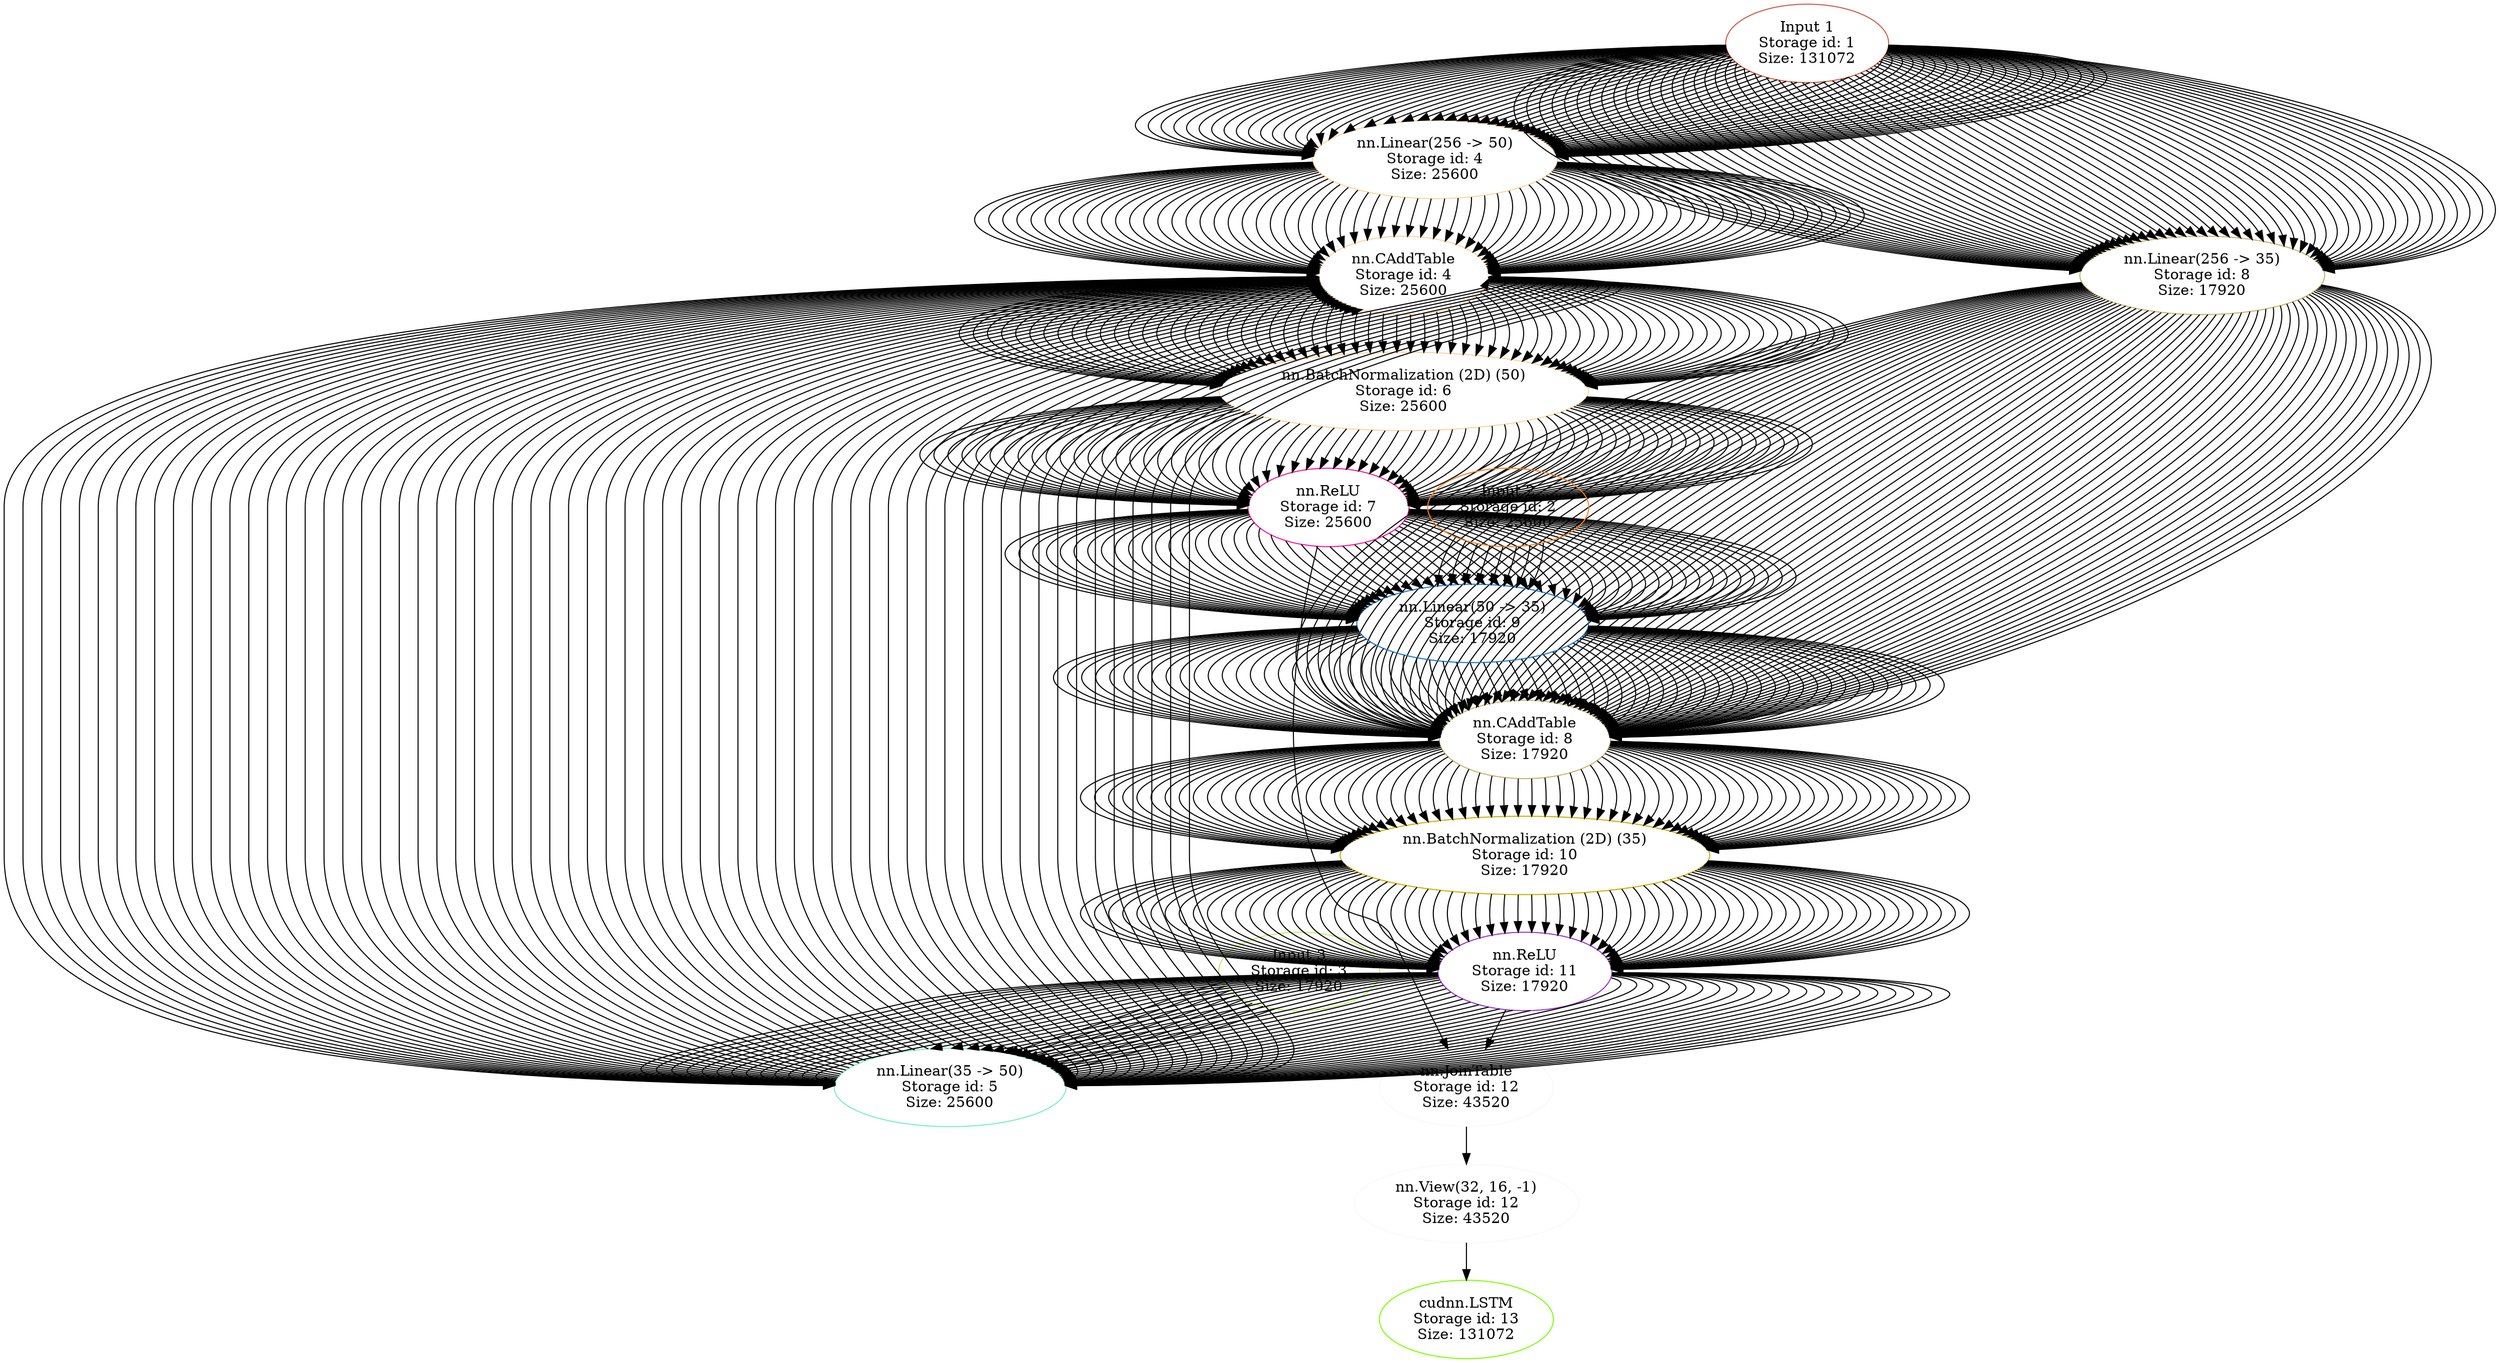 digraph G {
	graph [bb="0,0,2315.7,1295.4"];
	node [label="\N",
		shape=oval
	];
	n1	 [color=coral3,
		fontsize=14,
		height=1.041,
		label="Input 1\nStorage id: 1\nSize: 131072",
		pos="1662,1258",
		shape=ellipse,
		style=solid,
		width=1.7285];
	n2	 [color=burlywood1,
		fontsize=14,
		height=1.041,
		label="nn.Linear(256 -> 50)\nStorage id: 4\nSize: 25600",
		pos="1315,1147",
		shape=ellipse,
		style=solid,
		width=2.5927];
	n1 -> n2	 [pos="e,1221.7,1148.2 1599.5,1256.8 1085.2,1254 960.88,1216.1 861,1184.5 813.98,1169.6 756.16,1150.7 1211.5,1148.3"];
	n1 -> n2	 [pos="e,1221.5,1148.2 1599.6,1256.8 1102.9,1253.9 978.75,1216 879,1184.5 832.1,1169.7 774.46,1150.8 1211.4,1148.3"];
	n1 -> n2	 [pos="e,1221.6,1148.2 1599.8,1256.8 1120.6,1253.8 996.63,1216 897,1184.5 850.23,1169.7 792.78,1150.9 1211.3,1148.3"];
	n1 -> n2	 [pos="e,1221.5,1148.3 1599.7,1256.8 1138.2,1253.7 1014.5,1215.9 915,1184.5 868.36,1169.7 811.11,1151 1211.4,1148.3"];
	n1 -> n2	 [pos="e,1221.4,1148.3 1599.5,1256.7 1155.7,1253.5 1032.3,1215.9 933,1184.5 886.52,1169.8 829.49,1151.1 1211.2,1148.4"];
	n1 -> n2	 [pos="e,1221.6,1148.3 1599.8,1256.7 1173.4,1253.4 1050.1,1215.8 951,1184.5 904.67,1169.8 847.85,1151.2 1211.6,1148.4"];
	n1 -> n2	 [pos="e,1221.5,1148.3 1599.6,1256.7 1190.9,1253.3 1067.9,1215.8 969,1184.5 922.85,1169.9 866.29,1151.4 1211.4,1148.4"];
	n1 -> n2	 [pos="e,1221.7,1148.4 1599.6,1256.7 1208.3,1253.1 1085.7,1215.7 987,1184.5 941.04,1170 884.77,1151.5 1211.4,1148.5"];
	n1 -> n2	 [pos="e,1221.7,1148.4 1599.8,1256.7 1225.8,1253 1103.5,1215.6 1005,1184.5 959.25,1170 903.27,1151.7 1211.5,1148.5"];
	n1 -> n2	 [pos="e,1221.6,1148.4 1599.6,1256.6 1243.2,1252.8 1121.3,1215.6 1023,1184.5 977.47,1170.1 921.83,1151.9 1211.6,1148.5"];
	n1 -> n2	 [pos="e,1221.7,1148.5 1599.7,1256.6 1260.6,1252.6 1139,1215.5 1041,1184.5 995.74,1170.2 940.47,1152.1 1211.5,1148.6"];
	n1 -> n2	 [pos="e,1221.4,1148.5 1599.8,1256.6 1277.9,1252.4 1156.7,1215.4 1059,1184.5 1014,1170.3 959.23,1152.3 1211.1,1148.7"];
	n1 -> n2	 [pos="e,1221.6,1148.6 1599.7,1256.5 1295.1,1252.1 1174.4,1215.3 1077,1184.5 1032.4,1170.4 977.99,1152.6 1211.4,1148.8"];
	n1 -> n2	 [pos="e,1221.6,1148.7 1599.6,1256.5 1312.2,1251.8 1192.1,1215.2 1095,1184.5 1050.7,1170.5 996.86,1152.9 1211.5,1148.9"];
	n1 -> n2	 [pos="e,1221.6,1148.8 1599.5,1256.4 1329.2,1251.5 1209.7,1215.1 1113,1184.5 1069.1,1170.6 1015.9,1153.2 1211.5,1149"];
	n1 -> n2	 [pos="e,1221.6,1148.9 1599.8,1256.4 1346.2,1251.2 1227.3,1214.9 1131,1184.5 1087.6,1170.8 1035.1,1153.6 1211.4,1149.1"];
	n1 -> n2	 [pos="e,1221.7,1149 1599.7,1256.3 1362.9,1250.8 1244.7,1214.8 1149,1184.5 1106.2,1171 1054.5,1154.1 1211.5,1149.3"];
	n1 -> n2	 [pos="e,1221.6,1149.2 1599.6,1256.2 1379.6,1250.4 1262.2,1214.6 1167,1184.5 1124.9,1171.2 1074.2,1154.6 1211.4,1149.6"];
	n1 -> n2	 [pos="e,1221.8,1149.4 1599.8,1256.1 1396.1,1250 1279.6,1214.4 1185,1184.5 1143.8,1171.4 1094.2,1155.3 1211.5,1149.9"];
	n1 -> n2	 [pos="e,1221.8,1149.8 1599.6,1255.9 1412.2,1249.4 1296.8,1214.2 1203,1184.5 1162.8,1171.8 1114.7,1156.1 1211.6,1150.3"];
	n1 -> n2	 [pos="e,1221.8,1150.2 1599.8,1255.7 1428.2,1248.8 1314,1213.9 1221,1184.5 1182.3,1172.2 1136.2,1157.2 1211.5,1151"];
	n1 -> n2	 [pos="e,1222,1150.9 1599.7,1255.5 1443.7,1248 1331,1213.6 1239,1184.5 1202.3,1172.9 1158.9,1158.8 1211.8,1152"];
	n1 -> n2	 [pos="e,1222.5,1152.1 1599.8,1255.2 1458.9,1247.2 1347.8,1213.2 1257,1184.5 1223.6,1173.9 1184.8,1161.3 1212.3,1154"];
	n1 -> n2	 [pos="e,1223.4,1154.7 1599.7,1254.8 1473.4,1246.1 1364.4,1212.8 1275,1184.5 1255,1178.2 1233,1171.1 1223.4,1164.9"];
	n1 -> n2	 [pos="e,1288,1182.9 1599.9,1254.3 1491.3,1245.2 1388.1,1214.5 1297.5,1185.9"];
	n1 -> n2	 [pos="e,1310.7,1184.4 1600,1253.6 1504.2,1243.8 1404.5,1213.9 1320.4,1187.4"];
	n1 -> n2	 [pos="e,1328.1,1184.2 1600.2,1252.7 1516,1242 1420,1213.2 1337.8,1187.3"];
	n1 -> n2	 [pos="e,1342.3,1183 1600.5,1251.4 1526.5,1239.9 1434.7,1212.1 1352,1186.1"];
	n1 -> n2	 [pos="e,1354.3,1181.1 1601.2,1249.8 1533.4,1236.9 1441.9,1208.8 1365,1184.5 1364.7,1184.4 1364.3,1184.3 1364,1184.2"];
	n1 -> n2	 [pos="e,1365,1178.7 1602.1,1247.6 1541.8,1233.9 1455.9,1207.5 1383,1184.5 1380.2,1183.6 1377.4,1182.7 1374.6,1181.8"];
	n1 -> n2	 [pos="e,1374.5,1176 1603.3,1244.9 1549.1,1230.7 1469.3,1206.1 1401,1184.5 1395.5,1182.7 1389.8,1180.9 1384.1,1179.1"];
	n1 -> n2	 [pos="e,1382.7,1172.9 1605.7,1241.9 1556.2,1227.3 1482.7,1204.6 1419,1184.5 1410.3,1181.7 1401.3,1178.9 1392.3,1176"];
	n1 -> n2	 [pos="e,1390,1169.6 1608.7,1238.4 1563.1,1223.9 1495.8,1203.1 1437,1184.5 1424.9,1180.7 1412.2,1176.6 1399.6,1172.6"];
	n1 -> n2	 [pos="e,1395.7,1166 1612.9,1234.8 1570.4,1220.6 1509.1,1201.6 1455,1184.5 1439.2,1179.5 1422.2,1174.1 1405.5,1168.9"];
	n1 -> n2	 [pos="e,1400.1,1162.4 1618.1,1231.2 1578.4,1217.5 1522.7,1200.2 1473,1184.5 1453.2,1178.2 1431.5,1171.3 1409.8,1165.1"];
	n1 -> n2	 [pos="e,1403.5,1159.3 1624.5,1227.8 1587.3,1214.7 1536.6,1198.9 1491,1184.5 1467.4,1177 1441.2,1168.6 1413.4,1161.7"];
	n1 -> n2	 [pos="e,1405.4,1156.6 1632.6,1224.8 1597.7,1212.3 1551.2,1197.8 1509,1184.5 1481.8,1175.9 1450.9,1165.9 1415.5,1158.6"];
	n1 -> n2	 [pos="e,1406.5,1154.5 1642.7,1222.3 1609.7,1210.4 1566.4,1197 1527,1184.5 1496.5,1174.8 1461.5,1163.5 1416.6,1156"];
	n1 -> n2	 [pos="e,1407.2,1152.9 1655.2,1220.6 1623.7,1209.2 1582.6,1196.4 1545,1184.5 1511.9,1174 1473.3,1161.5 1417.5,1154.2"];
	n1 -> n2	 [pos="e,1407.8,1151.8 1673.6,1221.1 1642.8,1209.5 1601.1,1196.5 1563,1184.5 1527.7,1173.3 1486.3,1159.9 1418.1,1152.8"];
	n1 -> n2	 [pos="e,1408,1151 1723.6,1252.2 1761.7,1240.7 1663.1,1210.5 1581,1184.5 1543.9,1172.7 1500,1158.5 1418.2,1151.8"];
	n1 -> n2	 [pos="e,1408.1,1150.4 1724.2,1253.8 1790,1243.8 1685.4,1211.8 1599,1184.5 1560.4,1172.3 1514.6,1157.4 1418.2,1151"];
	n1 -> n2	 [pos="e,1408.3,1150 1724.1,1254.7 1814.7,1245.9 1706.1,1212.7 1617,1184.5 1577.3,1171.9 1529.8,1156.5 1418.6,1150.5"];
	n1 -> n2	 [pos="e,1408.2,1149.6 1724.2,1255.2 1837.1,1247.2 1725.9,1213.2 1635,1184.5 1594.2,1171.6 1545.4,1155.7 1418.3,1150.1"];
	n1 -> n2	 [pos="e,1408.4,1149.4 1724.5,1255.6 1858.3,1248.2 1745.3,1213.7 1653,1184.5 1611.4,1171.3 1561.4,1155 1418.4,1149.7"];
	n1 -> n2	 [pos="e,1408.4,1149.2 1724.2,1255.8 1879.2,1249.1 1764.4,1214 1671,1184.5 1628.7,1171.1 1577.8,1154.5 1418.6,1149.5"];
	n1 -> n2	 [pos="e,1408.3,1149 1724.3,1256 1899.3,1249.7 1783.3,1214.3 1689,1184.5 1646.1,1170.9 1594.3,1154 1418.4,1149.3"];
	n1 -> n2	 [pos="e,1408.5,1148.9 1724.2,1256.1 1919.2,1250.3 1802,1214.5 1707,1184.5 1663.6,1170.8 1611.1,1153.6 1418.7,1149.1"];
	n1 -> n2	 [pos="e,1408.3,1148.8 1724.3,1256.3 1938.7,1250.8 1820.6,1214.7 1725,1184.5 1681.2,1170.6 1627.9,1153.2 1418.4,1149"];
	n1 -> n2	 [pos="e,1408.5,1148.7 1724.2,1256.3 1958.1,1251.2 1839.2,1214.9 1743,1184.5 1698.8,1170.5 1645,1152.9 1418.7,1148.9"];
	n1 -> n2	 [pos="e,1408.4,1148.6 1724.4,1256.4 1977.2,1251.5 1857.7,1215.1 1761,1184.5 1716.4,1170.4 1662.1,1152.6 1418.6,1148.8"];
	n1 -> n2	 [pos="e,1408.5,1148.6 1724.4,1256.5 1996.2,1251.8 1876.1,1215.2 1779,1184.5 1734.1,1170.3 1679.4,1152.4 1418.7,1148.7"];
	n1 -> n2	 [pos="e,1408.6,1148.5 1724.6,1256.5 2015.1,1252.1 1894.4,1215.3 1797,1184.5 1751.8,1170.2 1696.7,1152.2 1419,1148.6"];
	n1 -> n2	 [pos="e,1408.3,1148.5 1724.3,1256.6 2034,1252.4 1912.8,1215.4 1815,1184.5 1769.5,1170.1 1714,1151.9 1418.4,1148.6"];
	n1 -> n2	 [pos="e,1408.5,1148.4 1724.2,1256.6 2052.7,1252.6 1931.1,1215.5 1833,1184.5 1787.3,1170 1731.5,1151.8 1418.7,1148.5"];
	n1 -> n2	 [pos="e,1408.5,1148.4 1724.4,1256.6 2071.3,1252.8 1949.3,1215.6 1851,1184.5 1805.1,1170 1749,1151.6 1418.9,1148.5"];
	n1 -> n2	 [pos="e,1408.5,1148.4 1724.3,1256.7 2090,1253 1967.6,1215.7 1869,1184.5 1822.9,1169.9 1766.5,1151.4 1418.6,1148.4"];
	n1 -> n2	 [pos="e,1408.4,1148.3 1724.2,1256.7 2108.5,1253.2 1985.8,1215.7 1887,1184.5 1840.7,1169.9 1784,1151.3 1418.5,1148.4"];
	n1 -> n2	 [pos="e,1408.4,1148.3 1724.2,1256.7 2127,1253.3 2004,1215.8 1905,1184.5 1858.6,1169.8 1801.6,1151.2 1418.6,1148.4"];
	n1 -> n2	 [pos="e,1408.3,1148.3 1724.3,1256.7 2145.5,1253.5 2022.2,1215.9 1923,1184.5 1876.4,1169.8 1819.3,1151 1418.5,1148.3"];
	n1 -> n2	 [pos="e,1408.4,1148.3 1724.3,1256.7 2163.9,1253.6 2040.4,1215.9 1941,1184.5 1894.3,1169.7 1836.9,1150.9 1418.6,1148.3"];
	n1 -> n2	 [pos="e,1408.5,1148.2 1724.4,1256.8 2182.3,1253.7 2058.5,1216 1959,1184.5 1912.2,1169.7 1854.6,1150.8 1418.5,1148.3"];
	n1 -> n2	 [pos="e,1408.4,1148.2 1724.4,1256.8 2200.7,1253.8 2076.7,1216 1977,1184.5 1930,1169.6 1872.3,1150.7 1418.5,1148.3"];
	n1 -> n2	 [pos="e,1408.5,1148.2 1724.5,1256.8 2219,1253.9 2094.8,1216 1995,1184.5 1947.9,1169.6 1890,1150.6 1418.6,1148.3"];
	n8	 [color=darkkhaki,
		fontsize=14,
		height=1.041,
		label="nn.Linear(256 -> 35)\nStorage id: 8\nSize: 17920",
		pos="2033,1036.1",
		shape=ellipse,
		style=solid,
		width=2.5927];
	n1 -> n8	 [pos="e,1939.6,1039.1 1599.8,1256 1155.1,1241.1 1444.5,1062.6 1929.6,1039.5"];
	n1 -> n8	 [pos="e,1939.6,1039.2 1599.7,1255.9 1173.9,1240.6 1461.3,1063.3 1929.6,1039.7"];
	n1 -> n8	 [pos="e,1939.9,1039.3 1599.8,1255.8 1192.7,1240.1 1478.1,1064.1 1929.8,1039.8"];
	n1 -> n8	 [pos="e,1939.9,1039.5 1599.7,1255.7 1211.7,1239.4 1494.7,1065 1929.6,1040"];
	n1 -> n8	 [pos="e,1939.9,1039.6 1599.9,1255.6 1230.6,1238.8 1511.2,1065.9 1929.7,1040.2"];
	n1 -> n8	 [pos="e,1940.1,1039.8 1599.9,1255.5 1249.6,1238.1 1527.8,1066.7 1930,1040.4"];
	n1 -> n8	 [pos="e,1939.9,1040 1599.8,1255.4 1268.8,1237.3 1544.1,1067.8 1929.9,1040.7"];
	n1 -> n8	 [pos="e,1940,1040.2 1599.7,1255.2 1288.2,1236.4 1560.4,1068.8 1929.9,1041"];
	n1 -> n8	 [pos="e,1940.1,1040.5 1599.6,1255.1 1307.6,1235.4 1576.7,1070 1929.9,1041.3"];
	n1 -> n8	 [pos="e,1940.3,1040.8 1599.6,1254.9 1327.1,1234.4 1592.9,1071.1 1930.3,1041.6"];
	n1 -> n8	 [pos="e,1940.5,1041.1 1599.9,1254.6 1346.5,1233.4 1608.8,1072.3 1930.5,1042"];
	n1 -> n8	 [pos="e,1940.4,1041.5 1599.7,1254.3 1366.6,1232 1624.7,1073.7 1930.4,1042.4"];
	n1 -> n8	 [pos="e,1940.6,1041.8 1599.9,1254 1386.6,1230.7 1640.2,1075.3 1930.3,1042.9"];
	n1 -> n8	 [pos="e,1940.8,1042.3 1599.9,1253.6 1407,1229 1656,1076.7 1930.7,1043.5"];
	n1 -> n8	 [pos="e,1941.1,1042.8 1600.1,1253.1 1427.6,1227.1 1671.6,1078.2 1931.1,1044"];
	n1 -> n8	 [pos="e,1941.1,1043.4 1600.3,1252.5 1448.8,1225 1686.8,1080 1931,1044.8"];
	n1 -> n8	 [pos="e,1941.4,1044 1600.5,1251.6 1470.6,1222.4 1702.1,1081.8 1931.2,1045.6"];
	n1 -> n8	 [pos="e,1942.1,1044.7 1600.8,1250.5 1493.3,1219.2 1717.8,1083.5 1931.9,1046.4"];
	n1 -> n8	 [pos="e,1942.6,1045.6 1601.3,1248.9 1517.4,1215.1 1733.7,1085.2 1932.5,1047.4"];
	n1 -> n8	 [pos="e,1943.1,1046.5 1602.6,1246.7 1542.9,1210.1 1749.7,1086.8 1933.3,1048.5"];
	n1 -> n8	 [pos="e,1944.1,1047.6 1604.7,1242.9 1572.3,1202.7 1766.8,1088.1 1934.1,1049.8"];
	n1 -> n8	 [pos="e,1945,1048.8 1609.9,1237.1 1605.4,1193.2 1785,1089.1 1935.1,1051.2"];
	n1 -> n8	 [pos="e,1946.1,1050.1 1619.6,1230.4 1637.7,1184.2 1801.9,1090.2 1936.1,1052.8"];
	n1 -> n8	 [pos="e,1948,1051.5 1632.2,1225 1665,1177.8 1817.1,1091.3 1938.2,1054.4"];
	n1 -> n8	 [pos="e,1949.6,1053.2 1644.9,1221.6 1686.7,1174.7 1829.3,1093.4 1940,1056.4"];
	n1 -> n8	 [pos="e,1952,1055 1656.1,1220.7 1703,1174.4 1839.5,1096 1942.5,1058.4"];
	n1 -> n8	 [pos="e,1955,1056.8 1666.7,1220.4 1717.7,1175 1849.3,1098.7 1945.5,1060.5"];
	n1 -> n8	 [pos="e,1958.4,1058.7 1675.9,1221.4 1729.8,1176.9 1858.2,1101.8 1949.2,1062.6"];
	n1 -> n8	 [pos="e,1962.3,1060.8 1684.2,1222.8 1740.8,1179.4 1866.8,1105.3 1953.1,1065"];
	n1 -> n8	 [pos="e,1967.2,1062.7 1691.6,1224.8 1750.9,1182.4 1875.8,1108.5 1958.1,1067.2"];
	n1 -> n8	 [pos="e,1972.5,1064.6 1698,1227.1 1759.9,1185.9 1884.6,1111.9 1963.6,1069.4"];
	n1 -> n8	 [pos="e,1978.3,1066.6 1703.2,1229.8 1767.8,1189.9 1893,1115.6 1969.3,1071.8"];
	n1 -> n8	 [pos="e,1985.1,1068.4 1707.9,1232.4 1775.9,1193.8 1902.8,1118.7 1976.4,1073.7"];
	n1 -> n8	 [pos="e,1992.6,1069.8 1711.7,1235.1 1783.4,1197.8 1913,1121.6 1984.2,1075.3"];
	n1 -> n8	 [pos="e,2000.4,1071.4 1714.7,1237.6 1790.6,1201.9 1922.8,1124.8 1991.9,1077.3"];
	n1 -> n8	 [pos="e,2009.3,1072.3 1717.2,1240.1 1798,1205.8 1934.4,1127.1 2001.1,1078.4"];
	n1 -> n8	 [pos="e,2018.6,1073.1 1718.8,1242.4 1805.1,1209.7 1945.9,1129.6 2010.3,1079.6"];
	n1 -> n8	 [pos="e,2028.3,1073.6 1720.2,1244.4 1812.8,1213.2 1958.8,1131.3 2020.5,1080.3"];
	n1 -> n8	 [pos="e,2038.7,1073.6 1721.1,1246.1 1820.7,1216.5 1972.2,1132.8 2031,1080.7"];
	n1 -> n8	 [pos="e,2049.5,1073 1722,1247.6 1829.7,1219.2 1987.7,1133.2 2042.5,1080.3"];
	n1 -> n8	 [pos="e,2060.7,1072 1722.4,1248.9 1839,1221.8 2003.7,1133.3 2054.1,1079.6"];
	n1 -> n8	 [pos="e,2071.9,1070.4 1722.8,1250 1848.9,1224.2 2020.5,1133.1 2065.7,1078.8"];
	n1 -> n8	 [pos="e,2083,1067.9 1723.2,1250.9 1860.4,1226 2040.4,1131.4 2078.1,1076.7"];
	n1 -> n8	 [pos="e,2093.5,1064.6 1723.6,1251.6 1872.7,1227.6 2061.3,1129.1 2090.1,1074.3"];
	n1 -> n8	 [pos="e,2102.7,1061.4 1723.8,1252.2 1885.9,1229 2083.4,1126.3 2101.5,1071.6"];
	n1 -> n8	 [pos="e,2109.9,1057.5 1724,1252.8 1901.2,1230.1 2109.8,1121.4 2112.2,1067.5"];
	n1 -> n8	 [pos="e,2115.2,1054.2 1724,1253.2 1918.4,1231 2139.4,1114.9 2120.9,1062.6"];
	n1 -> n8	 [pos="e,2118.6,1051.2 1724.1,1253.6 1936.9,1231.8 2170.4,1107.6 2126.6,1057.8"];
	n1 -> n8	 [pos="e,2120.8,1048.9 1724.2,1254 1955.7,1232.5 2200.5,1100.8 2129.8,1053.7"];
	n1 -> n8	 [pos="e,2122.5,1047.2 1724.3,1254.3 1974,1233.2 2228.2,1095.3 2131.8,1050.8"];
	n1 -> n8	 [pos="e,2123.3,1045.7 1724.2,1254.5 1991.7,1234.1 2254.1,1090.7 2133.1,1048.6"];
	n1 -> n8	 [pos="e,2124.1,1044.6 1724,1254.8 2009,1235 2278.5,1087.1 2134.2,1047"];
	n1 -> n8	 [pos="e,2124.4,1043.6 1724,1255 2026.7,1235.7 2302.4,1083.6 2134.4,1045.6"];
	n1 -> n8	 [pos="e,2124.9,1042.9 1724.1,1255.1 2044.1,1236.5 2325.1,1080.9 2135,1044.6"];
	n1 -> n8	 [pos="e,2125.4,1042.3 1724.2,1255.3 2061.3,1237.1 2347,1078.6 2135.5,1043.8"];
	n1 -> n8	 [pos="e,2125.3,1041.7 1724.1,1255.4 2078.8,1237.8 2369.1,1076.2 2135.3,1043"];
	n1 -> n8	 [pos="e,2125.8,1041.3 1724.1,1255.5 2095.9,1238.5 2390.1,1074.4 2135.9,1042.5"];
	n1 -> n8	 [pos="e,2125.9,1040.9 1724.2,1255.6 2113.3,1239 2411.1,1072.7 2135.9,1041.9"];
	n1 -> n8	 [pos="e,2126,1040.6 1724.2,1255.7 2130.5,1239.6 2431.6,1071.2 2136.3,1041.5"];
	n1 -> n8	 [pos="e,2125.9,1040.3 1724.4,1255.8 2148.1,1240.1 2452.2,1069.6 2136,1041.1"];
	n1 -> n8	 [pos="e,2126.1,1040 1724.4,1255.9 2165.4,1240.6 2472.3,1068.4 2136.2,1040.8"];
	n1 -> n8	 [pos="e,2126.1,1039.8 1724.2,1256 2182.7,1241.1 2492.4,1067.2 2136.3,1040.5"];
	n1 -> n8	 [pos="e,2126.2,1039.6 1724.3,1256 2200.1,1241.6 2512.2,1066.1 2136.4,1040.2"];
	n1 -> n8	 [pos="e,2126,1039.4 1724.3,1256.1 2217.7,1242 2532.1,1065 2136.1,1040"];
	n5	 [color=burlywood1,
		fontsize=14,
		height=1.041,
		label="nn.CAddTable\nStorage id: 4\nSize: 25600",
		pos="1303,1036.1",
		shape=ellipse,
		style=solid,
		width=1.9053];
	n2 -> n5	 [pos="e,1234.1,1037.6 1221.8,1144.9 773.13,1134.3 768.16,1046.9 1224,1037.8"];
	n2 -> n5	 [pos="e,1234.4,1037.7 1221.5,1144.9 790.98,1133.9 786.27,1047.1 1224.3,1037.9"];
	n2 -> n5	 [pos="e,1234.2,1037.7 1221.5,1144.8 809.09,1133.5 804.32,1047.5 1223.8,1037.9"];
	n2 -> n5	 [pos="e,1234.4,1037.8 1221.7,1144.7 826.92,1133.1 822.28,1047.8 1224.2,1038"];
	n2 -> n5	 [pos="e,1234.2,1037.8 1221.8,1144.6 844.88,1132.6 840.29,1048.2 1224.2,1038.1"];
	n2 -> n5	 [pos="e,1234.3,1037.9 1221.6,1144.5 862.83,1132.1 858.42,1048.6 1224.2,1038.1"];
	n2 -> n5	 [pos="e,1234.3,1037.9 1221.6,1144.4 880.79,1131.6 876.45,1049 1224.2,1038.2"];
	n2 -> n5	 [pos="e,1234.3,1038 1221.7,1144.2 898.81,1131 894.48,1049.6 1224,1038.3"];
	n2 -> n5	 [pos="e,1234.3,1038.1 1221.8,1144 916.72,1130.4 912.49,1050 1224.1,1038.4"];
	n2 -> n5	 [pos="e,1234.2,1038.2 1221.8,1143.9 934.66,1129.7 930.56,1050.6 1224,1038.6"];
	n2 -> n5	 [pos="e,1234.4,1038.3 1221.7,1143.6 952.59,1129 948.66,1051.2 1224,1038.7"];
	n2 -> n5	 [pos="e,1234.4,1038.4 1222,1143.4 970.4,1128.2 966.62,1051.8 1224.4,1038.9"];
	n2 -> n5	 [pos="e,1234.2,1038.6 1221.9,1143.1 988.41,1127.3 984.73,1052.6 1224.1,1039.1"];
	n2 -> n5	 [pos="e,1234.4,1038.8 1221.9,1142.7 1006.2,1126.4 1002.8,1053.3 1224.4,1039.4"];
	n2 -> n5	 [pos="e,1234.4,1039 1222.2,1142.4 1024.2,1125.3 1020.8,1054.2 1224.2,1039.7"];
	n2 -> n5	 [pos="e,1234.6,1039.2 1222.4,1141.9 1042,1124.2 1038.8,1055.1 1224.5,1040"];
	n2 -> n5	 [pos="e,1234.7,1039.6 1222.6,1141.3 1059.8,1122.9 1056.8,1056.2 1224.7,1040.4"];
	n2 -> n5	 [pos="e,1234.7,1039.9 1222.8,1140.6 1077.7,1121.4 1074.9,1057.4 1224.6,1041"];
	n2 -> n5	 [pos="e,1234.8,1040.4 1223.4,1139.7 1095.5,1119.9 1092.8,1058.8 1224.7,1041.6"];
	n2 -> n5	 [pos="e,1234.8,1041 1223.8,1138.6 1113.4,1118 1110.8,1060.5 1224.5,1042.5"];
	n2 -> n5	 [pos="e,1235.2,1041.8 1224.9,1137.3 1131,1116.1 1128.6,1062.2 1225.2,1043.5"];
	n2 -> n5	 [pos="e,1235.5,1042.8 1226.1,1135.6 1148.7,1113.9 1146.4,1064.4 1225.4,1045.1"];
	n2 -> n5	 [pos="e,1235.9,1044.3 1227.9,1133.4 1166.3,1111.5 1164,1066.9 1226.2,1047"];
	n2 -> n5	 [pos="e,1236.6,1046.3 1230.5,1130.6 1183.8,1109 1181.3,1070.1 1227.1,1049.9"];
	n2 -> n5	 [pos="e,1238.4,1048.9 1234.7,1127.5 1200.9,1106.9 1198.2,1073.8 1229.2,1053.9"];
	n2 -> n5	 [pos="e,1241.3,1052.5 1240.8,1124.2 1217.5,1105.3 1214.5,1078 1233.3,1059.1"];
	n2 -> n5	 [pos="e,1246.1,1057.1 1248.4,1120.7 1233.5,1104.3 1230.3,1082.7 1239.9,1065.6"];
	n2 -> n5	 [pos="e,1253.7,1062.2 1257.6,1117.4 1248.4,1103.3 1245.6,1086.3 1249.9,1071.5"];
	n2 -> n5	 [pos="e,1263.6,1067 1268.2,1114.5 1262.7,1102.8 1260.4,1089.4 1261.7,1077.1"];
	n2 -> n5	 [pos="e,1275.3,1070.5 1279.8,1112.1 1276.4,1102.2 1274.6,1091.2 1274.7,1080.7"];
	n2 -> n5	 [pos="e,1287.8,1072.6 1292,1110.6 1289.9,1101.8 1288.6,1092.2 1288,1082.9"];
	n2 -> n5	 [pos="e,1300.6,1073.5 1304.6,1109.7 1303.3,1101.4 1302.3,1092.4 1301.4,1083.6"];
	n2 -> n5	 [pos="e,1313.4,1073.4 1317.4,1109.4 1316.8,1101.1 1315.9,1092.1 1314.8,1083.4"];
	n2 -> n5	 [pos="e,1325.8,1071.5 1330.2,1110 1330.3,1100.9 1329.5,1091 1327.8,1081.6"];
	n2 -> n5	 [pos="e,1337.4,1068.5 1342.9,1111.2 1344,1100.7 1343.1,1089.1 1340.4,1078.3"];
	n2 -> n5	 [pos="e,1347.8,1064.8 1355.2,1113 1358,1100.7 1356.8,1086.7 1352.1,1074.1"];
	n2 -> n5	 [pos="e,1356.1,1060 1366.8,1115.7 1372.5,1100.9 1370.7,1083.2 1362,1068.4"];
	n2 -> n5	 [pos="e,1362.2,1055.4 1377.3,1118.8 1387.8,1101.5 1384.9,1079.2 1369.6,1062.3"];
	n2 -> n5	 [pos="e,1366,1051.2 1386,1122.6 1404.1,1103 1399.6,1075.2 1374.4,1056.7"];
	n2 -> n5	 [pos="e,1368.1,1048 1392.9,1126.3 1421,1105 1414.9,1071.7 1377.7,1052.4"];
	n2 -> n5	 [pos="e,1369.5,1045.7 1397.9,1129.7 1438.5,1107.6 1431,1068.6 1379.3,1049"];
	n2 -> n5	 [pos="e,1370.3,1043.9 1401.5,1132.5 1456.4,1110.2 1447.6,1065.9 1380.2,1046.5"];
	n2 -> n5	 [pos="e,1370.7,1042.6 1403.6,1135 1474.5,1112.9 1464.8,1063.6 1380.8,1044.7"];
	n2 -> n5	 [pos="e,1371.1,1041.7 1405.1,1136.8 1492.6,1115.2 1482.1,1061.7 1381.2,1043.4"];
	n2 -> n5	 [pos="e,1371,1040.9 1405.8,1138.3 1510.8,1117.5 1499.8,1060 1381.3,1042.3"];
	n2 -> n5	 [pos="e,1371.2,1040.3 1406.9,1139.4 1529,1119.2 1517.3,1058.4 1381.2,1041.5"];
	n2 -> n5	 [pos="e,1371.3,1039.9 1407.1,1140.4 1547,1121.1 1535.2,1057.2 1381.6,1040.9"];
	n2 -> n5	 [pos="e,1371.5,1039.5 1407.2,1141.2 1565.2,1122.6 1553,1056 1381.7,1040.4"];
	n2 -> n5	 [pos="e,1371.4,1039.2 1407.7,1141.8 1583.4,1123.9 1570.8,1054.9 1381.4,1039.9"];
	n2 -> n5	 [pos="e,1371.6,1039 1407.7,1142.3 1601.5,1125.2 1588.7,1054 1381.6,1039.6"];
	n2 -> n5	 [pos="e,1371.6,1038.8 1407.7,1142.7 1619.5,1126.3 1606.6,1053.2 1381.8,1039.3"];
	n2 -> n5	 [pos="e,1371.7,1038.6 1407.9,1143.1 1637.6,1127.2 1624.5,1052.5 1382,1039.1"];
	n2 -> n5	 [pos="e,1371.8,1038.4 1408.3,1143.3 1655.7,1128.1 1642.3,1051.8 1382,1038.9"];
	n2 -> n5	 [pos="e,1371.9,1038.3 1408.3,1143.6 1673.8,1128.9 1660.3,1051.1 1381.9,1038.7"];
	n2 -> n5	 [pos="e,1371.6,1038.2 1408.2,1143.8 1691.9,1129.6 1678.2,1050.5 1381.8,1038.6"];
	n2 -> n5	 [pos="e,1371.6,1038.1 1408.3,1144 1709.9,1130.3 1696.2,1050 1382,1038.4"];
	n2 -> n5	 [pos="e,1371.6,1038 1408.2,1144.2 1728,1131 1714.2,1049.5 1382,1038.3"];
	n2 -> n5	 [pos="e,1371.6,1037.9 1408.3,1144.3 1746.1,1131.5 1732.1,1049 1381.8,1038.2"];
	n2 -> n5	 [pos="e,1371.6,1037.9 1408.4,1144.5 1764.2,1132.1 1750,1048.6 1381.7,1038.1"];
	n2 -> n5	 [pos="e,1371.6,1037.8 1408.2,1144.6 1782.3,1132.6 1768.1,1048.2 1381.7,1038"];
	n2 -> n5	 [pos="e,1371.7,1037.8 1408.3,1144.7 1800.2,1133 1786,1047.8 1382,1038"];
	n2 -> n5	 [pos="e,1371.7,1037.7 1408.2,1144.8 1818.4,1133.5 1804,1047.4 1381.7,1037.9"];
	n2 -> n5	 [pos="e,1371.7,1037.7 1408.2,1144.9 1836.3,1133.9 1821.9,1047.1 1381.9,1037.9"];
	n2 -> n5	 [pos="e,1371.6,1037.6 1408.3,1144.9 1854.4,1134.2 1839.9,1046.8 1381.8,1037.8"];
	n3	 [color=darkolivegreen2,
		fontsize=14,
		height=1.041,
		label="Input 3\nStorage id: 3\nSize: 17920",
		pos="1223,370.34",
		shape=ellipse,
		style=solid,
		width=1.6892];
	n4	 [color=aquamarine2,
		fontsize=14,
		height=1.041,
		label="nn.Linear(35 -> 50)\nStorage id: 5\nSize: 25600",
		pos="901,259.38",
		shape=ellipse,
		style=solid,
		width=2.4552];
	n3 -> n4	 [pos="e,954.76,289.14 1163.6,362.05 1132,354.14 1107.3,341.48 1085,332.86 1045.4,317.54 1001.2,303.61 964.43,292.15"];
	n3 -> n4	 [pos="e,962.54,286.41 1165.2,358.33 1142.9,350.54 1122,340.22 1103,332.86 1060.1,316.25 1011.7,301.28 972.14,289.31"];
	n3 -> n4	 [pos="e,968.94,283.48 1168.5,353.43 1152.7,346.56 1136.3,338.76 1121,332.86 1074.4,314.84 1021.4,298.74 978.72,286.31"];
	n3 -> n4	 [pos="e,974.13,280.47 1173.6,348.01 1162.3,342.68 1150.3,337.25 1139,332.86 1088.3,313.26 1030.1,295.92 983.81,283.13"];
	n3 -> n4	 [pos="e,978.49,277.57 1180.8,343.07 1173,339.42 1164.8,335.89 1157,332.86 1102.2,311.66 1038.5,293.12 988.34,280.1"];
	n3 -> n4	 [pos="e,981.82,274.8 1189.3,338.81 1184.6,336.7 1179.7,334.69 1175,332.86 1115.9,310.02 1046.6,290.26 991.87,277.17"];
	n3 -> n4	 [pos="e,984.17,272.25 1199.9,335.64 1197.6,334.68 1195.3,333.75 1193,332.86 1129.5,308.31 1054.2,287.32 994.06,274.35"];
	n3 -> n4	 [pos="e,985.86,270.04 1212.2,333.33 1211.8,333.17 1211.4,333.02 1211,332.86 1143.4,306.72 1062.3,284.61 995.96,271.92"];
	n4 -> n5	 [pos="e,1234.1,1034.8 812.46,260.76 299.39,265.26 0,312.02 0,480.29 0,815.15 0,815.15 0,815.15 0,978.02 669.99,1030.3 1223.9,1034.7"];
	n4 -> n5	 [pos="e,1234.2,1034.8 812.49,260.78 316.31,265.43 18,312.32 18,480.29 18,815.15 18,815.15 18,815.15 18,977.77 685.96,1030.1 1223.9,1034.7"];
	n4 -> n5	 [pos="e,1234.3,1034.8 812.32,260.81 333.08,265.62 36,312.67 36,480.29 36,815.15 36,815.15 36,815.15 36,977.52 701.93,1030 1223.9,1034.7"];
	n4 -> n5	 [pos="e,1234.2,1034.8 812.34,260.84 349.85,265.82 54,313.02 54,480.29 54,815.15 54,815.15 54,815.15 54,977.27 717.89,1029.8 1224.1,1034.7"];
	n4 -> n5	 [pos="e,1234.2,1034.7 812.55,260.87 366.63,266.01 72,313.36 72,480.29 72,815.15 72,815.15 72,815.15 72,976.98 733.54,1029.6 1224.1,1034.6"];
	n4 -> n5	 [pos="e,1234.3,1034.7 812.61,260.91 383.25,266.23 90,313.75 90,480.29 90,815.15 90,815.15 90,815.15 90,976.7 749.18,1029.4 1224.2,1034.6"];
	n4 -> n5	 [pos="e,1234.3,1034.7 812.57,260.95 399.72,266.48 108,314.19 108,480.29 108,815.15 108,815.15 108,815.15 108,976.37 764.5,1029.2 1224.1,\
1034.6"];
	n4 -> n5	 [pos="e,1234.4,1034.7 812.44,261 416.05,266.76 126,314.67 126,480.29 126,815.15 126,815.15 126,815.15 126,976.04 779.82,1029 1224.2,1034.6"];
	n4 -> n5	 [pos="e,1234.3,1034.6 812.58,261.05 432.38,267.04 144,315.14 144,480.29 144,815.15 144,815.15 144,815.15 144,975.67 794.81,1028.8 1224.2,\
1034.5"];
	n4 -> n5	 [pos="e,1234.4,1034.6 812.68,261.11 448.56,267.34 162,315.66 162,480.29 162,815.15 162,815.15 162,815.15 162,975.3 809.81,1028.5 1224.3,\
1034.5"];
	n4 -> n5	 [pos="e,1234.4,1034.6 812.51,261.18 464.45,267.7 180,316.27 180,480.29 180,815.15 180,815.15 180,815.15 180,974.85 824.17,1028.2 1224.1,\
1034.4"];
	n4 -> n5	 [pos="e,1234.3,1034.5 812.65,261.25 480.35,268.06 198,316.88 198,480.29 198,815.15 198,815.15 198,815.15 198,974.39 838.53,1027.9 1224.1,\
1034.4"];
	n4 -> n5	 [pos="e,1234.4,1034.5 812.61,261.34 495.96,268.48 216,317.57 216,480.29 216,815.15 216,815.15 216,815.15 216,973.94 852.9,1027.6 1224.3,\
1034.3"];
	n4 -> n5	 [pos="e,1234.5,1034.4 812.43,261.45 511.27,268.95 234,318.35 234,480.29 234,815.15 234,815.15 234,815.15 234,973.41 866.63,1027.2 1224.2,\
1034.2"];
	n4 -> n5	 [pos="e,1234.5,1034.4 812.66,261.56 526.61,269.43 252,319.13 252,480.29 252,815.15 252,815.15 252,815.15 252,972.88 880.37,1026.9 1224.4,\
1034.2"];
	n4 -> n5	 [pos="e,1234.2,1034.3 812.39,261.7 541.36,270.02 270,320.09 270,480.29 270,815.15 270,815.15 270,815.15 270,972.22 893.16,1026.4 1224.1,\
1034.1"];
	n4 -> n5	 [pos="e,1234.3,1034.2 812.6,261.86 556.14,270.62 288,321.04 288,480.29 288,815.15 288,815.15 288,815.15 288,971.57 905.98,1026 1224.1,\
1034"];
	n4 -> n5	 [pos="e,1234.2,1034.1 812.47,262.05 570.35,271.34 306,322.17 306,480.29 306,815.15 306,815.15 306,815.15 306,970.83 918.17,1025.5 1223.9,\
1033.9"];
	n4 -> n5	 [pos="e,1234.4,1034 812.51,262.27 584.31,272.13 324,323.39 324,480.29 324,815.15 324,815.15 324,815.15 324,970.09 930.4,1024.9 1224.1,\
1033.7"];
	n4 -> n5	 [pos="e,1234.5,1033.9 812.74,262.53 598,272.99 342,324.69 342,480.29 342,815.15 342,815.15 342,815.15 342,969.28 942.01,1024.4 1224.1,\
1033.6"];
	n4 -> n5	 [pos="e,1234.5,1033.8 812.88,262.83 611.17,273.98 360,326.16 360,480.29 360,815.15 360,815.15 360,815.15 360,968.38 953.03,1023.7 1224.2,\
1033.4"];
	n4 -> n5	 [pos="e,1234.4,1033.6 813.03,263.21 623.83,275.11 378,327.81 378,480.29 378,815.15 378,815.15 378,815.15 378,967.4 963.47,1023 1224.1,\
1033.2"];
	n4 -> n5	 [pos="e,1234.4,1033.4 812.95,263.67 635.71,276.44 396,329.72 396,480.29 396,815.15 396,815.15 396,815.15 396,966.33 973.33,1022.2 1224.1,\
1033"];
	n4 -> n5	 [pos="e,1234.4,1033.2 813.06,264.23 647.12,277.93 414,331.81 414,480.29 414,815.15 414,815.15 414,815.15 414,965.19 982.63,1021.4 1224.2,\
1032.8"];
	n4 -> n5	 [pos="e,1234.4,1033 813.43,264.88 658.09,279.59 432,334.06 432,480.29 432,815.15 432,815.15 432,815.15 432,963.97 991.39,1020.4 1224.3,\
1032.5"];
	n4 -> n5	 [pos="e,1234.6,1032.7 813.83,265.67 668.38,281.5 450,336.58 450,480.29 450,815.15 450,815.15 450,815.15 450,962.66 999.62,1019.4 1224.5,\
1032.2"];
	n4 -> n5	 [pos="e,1234.5,1032.4 814.09,266.67 677.76,283.73 468,339.44 468,480.29 468,815.15 468,815.15 468,815.15 468,961.19 1006.7,1018.3 1224.4,\
1031.8"];
	n4 -> n5	 [pos="e,1234.5,1032 814.78,267.82 686.81,286.17 486,342.48 486,480.29 486,815.15 486,815.15 486,815.15 486,959.65 1013.4,1017.1 1224.4,\
1031.3"];
	n4 -> n5	 [pos="e,1234.7,1031.5 815.67,269.21 695.32,288.91 504,345.78 504,480.29 504,815.15 504,815.15 504,815.15 504,958.02 1019.6,1015.8 1224.6,\
1030.8"];
	n4 -> n5	 [pos="e,1234.7,1031 816.55,270.89 703.09,292.05 522,349.42 522,480.29 522,815.15 522,815.15 522,815.15 522,956.23 1024.7,1014.3 1224.6,\
1030.2"];
	n4 -> n5	 [pos="e,1234.9,1030.4 818.31,272.74 711.14,295.3 540,353.07 540,480.29 540,815.15 540,815.15 540,815.15 540,954.35 1029.5,1012.8 1224.7,\
1029.6"];
	n4 -> n5	 [pos="e,1235.2,1029.8 820.47,274.87 719.02,298.83 558,356.89 558,480.29 558,815.15 558,815.15 558,815.15 558,952.47 1034.3,1011.2 1225.3,\
1028.9"];
	n4 -> n5	 [pos="e,1235.4,1029 822.99,277.3 726.77,302.66 576,360.88 576,480.29 576,815.15 576,815.15 576,815.15 576,950.36 1037.7,1009.3 1225.3,\
1028"];
	n4 -> n5	 [pos="e,1235.6,1028.2 826.65,279.84 735.28,306.44 594,364.7 594,480.29 594,815.15 594,815.15 594,815.15 594,948.16 1040.9,1007.4 1225.4,\
1027.1"];
	n4 -> n5	 [pos="e,1236.3,1027.2 830.96,282.58 744.1,310.35 612,368.51 612,480.29 612,815.15 612,815.15 612,815.15 612,946.03 1044.7,1005.5 1226.3,\
1026.1"];
	n4 -> n5	 [pos="e,1236.7,1026.2 836.67,285.26 754.03,314.02 630,371.99 630,480.29 630,815.15 630,815.15 630,815.15 630,943.68 1047.3,1003.3 1226.5,\
1025"];
	n4 -> n5	 [pos="e,1237.2,1025 843.3,287.96 764.59,317.59 648,375.28 648,480.29 648,815.15 648,815.15 648,815.15 648,941.31 1050,1001.1 1227.1,1023.7"];
	n4 -> n5	 [pos="e,1238,1023.7 851.17,290.53 776.13,320.87 666,378.23 666,480.29 666,815.15 666,815.15 666,815.15 666,938.94 1053.1,998.83 1228,1022.4"];
	n4 -> n5	 [pos="e,1239.1,1022.4 860.58,292.74 788.95,323.63 684,380.66 684,480.29 684,815.15 684,815.15 684,815.15 684,936.51 1056,996.46 1229,1021"];
	n4 -> n5	 [pos="e,1240.2,1020.9 871.07,294.71 802.6,326.03 702,382.75 702,480.29 702,815.15 702,815.15 702,815.15 702,934.05 1059.1,994.01 1230.2,\
1019.4"];
	n4 -> n5	 [pos="e,1241.6,1019.4 882.92,296.24 817.41,327.86 720,384.31 720,480.29 720,815.15 720,815.15 720,815.15 720,931.6 1062.5,991.51 1231.7,\
1017.8"];
	n4 -> n5	 [pos="e,1242.8,1017.6 896.72,296.93 834,328.68 738,385 738,480.29 738,815.15 738,815.15 738,815.15 738,929.01 1065.5,988.82 1232.8,1016"];
	n4 -> n5	 [pos="e,1245.1,1016 912.6,296.58 852.71,328.27 756,384.66 756,480.29 756,815.15 756,815.15 756,815.15 756,926.59 1069.7,986.25 1234.9,\
1014.2"];
	n4 -> n5	 [pos="e,1247.2,1014.1 931.17,294.71 874.6,326.03 774,382.75 774,480.29 774,815.15 774,815.15 774,815.15 774,924.14 1074,983.6 1237.1,1012.3"];
	n4 -> n5	 [pos="e,1249.8,1012.2 956.37,288.71 906.67,318.55 792,376.15 792,480.29 792,815.15 792,815.15 792,815.15 792,921.77 1079.1,980.99 1239.9,\
1010.4"];
	n4 -> n5	 [pos="e,1253.1,1010.3 987.56,267.69 1011.8,285.89 810,342.13 810,480.29 810,815.15 810,815.15 810,815.15 810,919.38 1084.4,978.32 1242.8,\
1008.4"];
	n4 -> n5	 [pos="e,1256.5,1008.4 988.53,264.8 1054.9,279.4 828,333.8 828,480.29 828,815.15 828,815.15 828,815.15 828,917.1 1090.5,975.71 1246.4,1006.4"];
	n4 -> n5	 [pos="e,1260.9,1006.5 988.84,263.61 1086.5,276.26 846,329.46 846,480.29 846,815.15 846,815.15 846,815.15 846,914.98 1097.7,973.25 1250.9,\
1004.4"];
	n4 -> n5	 [pos="e,1265.8,1004.5 989.06,262.91 1114,274.21 864,326.51 864,480.29 864,815.15 864,815.15 864,815.15 864,912.84 1105.1,970.74 1255.6,\
1002.4"];
	n4 -> n5	 [pos="e,1371.6,1033.1 989.13,262.44 1139.4,272.7 882,324.26 882,480.29 882,815.15 882,815.15 882,815.15 882,941.66 1286.3,1001.4 1367.3,\
1023.9"];
	n4 -> n5	 [pos="e,1371.7,1033.6 989.37,262.11 1163.2,271.57 900,322.52 900,480.29 900,815.15 900,815.15 900,815.15 900,964.07 1460.1,1020.5 1382,\
1032.5"];
	n4 -> n5	 [pos="e,1371.6,1033.9 989.43,261.86 1186.1,270.62 918,321.04 918,480.29 918,815.15 918,815.15 918,815.15 918,967.05 1500.8,1022.7 1381.9,\
1033.2"];
	n4 -> n5	 [pos="e,1371.6,1034.1 989.25,261.65 1208.5,269.81 936,319.74 936,480.29 936,815.15 936,815.15 936,815.15 936,969.03 1534.1,1024.2 1381.6,\
1033.6"];
	n4 -> n5	 [pos="e,1371.7,1034.2 989.39,261.5 1230.1,269.16 954,318.7 954,480.29 954,815.15 954,815.15 954,815.15 954,970.4 1562.8,1025.2 1381.9,\
1033.8"];
	n4 -> n5	 [pos="e,1371.8,1034.3 989.3,261.37 1251.4,268.58 972,317.75 972,480.29 972,815.15 972,815.15 972,815.15 972,971.53 1589.7,1025.9 1382,\
1034"];
	n4 -> n5	 [pos="e,1371.7,1034.4 989.52,261.26 1272,268.11 990,316.97 990,480.29 990,815.15 990,815.15 990,815.15 990,972.5 1615.4,1026.6 1381.9,\
1034.1"];
	n4 -> n5	 [pos="e,1371.9,1034.5 989.74,261.18 1292.5,267.7 1008,316.27 1008,480.29 1008,815.15 1008,815.15 1008,815.15 1008,973.23 1639.2,1027.1 \
1382.3,1034.2"];
	n4 -> n5	 [pos="e,1371.8,1034.5 989.54,261.1 1312.9,267.29 1026,315.58 1026,480.29 1026,815.15 1026,815.15 1026,815.15 1026,973.96 1663.1,1027.6 \
1382.1,1034.3"];
	n4 -> n5	 [pos="e,1371.7,1034.6 989.45,261.03 1333,266.93 1044,314.97 1044,480.29 1044,815.15 1044,815.15 1044,815.15 1044,974.62 1686.3,1028.1 \
1382,1034.4"];
	n4 -> n5	 [pos="e,1371.6,1034.6 989.56,260.98 1352.8,266.63 1062,314.45 1062,480.29 1062,815.15 1062,815.15 1062,815.15 1062,975.15 1708.6,1028.4 \
1382.1,1034.5"];
	n4 -> n5	 [pos="e,1371.7,1034.7 989.35,260.93 1372.6,266.33 1080,313.93 1080,480.29 1080,815.15 1080,815.15 1080,815.15 1080,975.68 1730.9,1028.8 \
1381.8,1034.5"];
	n4 -> n5	 [pos="e,1371.7,1034.7 989.46,260.88 1392.2,266.09 1098,313.49 1098,480.29 1098,815.15 1098,815.15 1098,815.15 1098,976.13 1752.6,1029.1 \
1381.8,1034.6"];
	n4 -> n5	 [pos="e,1371.6,1034.7 989.64,260.85 1411.5,265.86 1116,313.1 1116,480.29 1116,815.15 1116,815.15 1116,815.15 1116,976.54 1773.9,1029.3 \
1381.7,1034.6"];
	n4 -> n5	 [pos="e,1371.7,1034.8 989.58,260.81 1430.9,265.64 1134,312.71 1134,480.29 1134,815.15 1134,815.15 1134,815.15 1134,976.87 1794.6,1029.5 \
1382,1034.6"];
	n6	 [color=burlywood1,
		fontsize=14,
		height=1.041,
		label="nn.BatchNormalization (2D) (50)\nStorage id: 6\nSize: 25600",
		pos="1303,925.1",
		shape=ellipse,
		style=solid,
		width=3.9284];
	n5 -> n6	 [pos="e,1162,928.66 1234.2,1034.5 788.19,1026.9 760.74,945.71 1151.8,929.07"];
	n5 -> n6	 [pos="e,1162,928.84 1234.2,1034.5 806.22,1026.7 778.82,946.35 1152,929.28"];
	n5 -> n6	 [pos="e,1162.3,929.03 1234.3,1034.4 824.22,1026.4 796.86,947.02 1152.2,929.51"];
	n5 -> n6	 [pos="e,1162.4,929.25 1234.2,1034.4 842.27,1026.2 814.96,947.76 1152.3,929.77"];
	n5 -> n6	 [pos="e,1162.4,929.51 1234.4,1034.3 860.38,1025.9 833.04,948.57 1152.3,930.07"];
	n5 -> n6	 [pos="e,1162.5,929.79 1234.3,1034.2 878.57,1025.6 851.17,949.48 1152.1,930.42"];
	n5 -> n6	 [pos="e,1162.7,930.11 1234.2,1034.2 896.57,1025.2 869.32,950.37 1152.5,930.78"];
	n5 -> n6	 [pos="e,1162.8,930.46 1234.3,1034.1 914.56,1024.9 887.41,951.33 1152.9,931.19"];
	n5 -> n6	 [pos="e,1163.1,930.86 1234.4,1034 932.65,1024.5 905.55,952.41 1153.1,931.67"];
	n5 -> n6	 [pos="e,1163.2,931.35 1234.4,1033.9 950.8,1024.1 923.72,953.62 1153.2,932.24"];
	n5 -> n6	 [pos="e,1163.6,931.88 1234.5,1033.8 968.95,1023.7 941.91,954.94 1153.3,932.89"];
	n5 -> n6	 [pos="e,1164,932.49 1234.4,1033.7 986.92,1023.2 960.13,956.29 1154,933.6"];
	n5 -> n6	 [pos="e,1164.6,933.2 1234.2,1033.5 1004.9,1022.7 978.41,957.78 1154.6,934.45"];
	n5 -> n6	 [pos="e,1165.4,934.02 1234.4,1033.3 1023,1022.2 996.65,959.51 1155.2,935.48"];
	n5 -> n6	 [pos="e,1166.3,934.99 1234.6,1033.1 1041,1021.6 1014.9,961.3 1156.3,936.63"];
	n5 -> n6	 [pos="e,1167.6,936.1 1234.5,1032.9 1058.9,1021 1033.2,963.29 1157.5,938.01"];
	n5 -> n6	 [pos="e,1169.1,937.43 1234.6,1032.6 1076.6,1020.3 1051.5,965.43 1159.3,939.61"];
	n5 -> n6	 [pos="e,1171.1,938.98 1234.6,1032.2 1094.4,1019.5 1070,967.85 1161.3,941.59"];
	n5 -> n6	 [pos="e,1174.2,940.64 1234.8,1031.7 1111.7,1018.7 1088.3,970.28 1164.5,943.76"];
	n5 -> n6	 [pos="e,1177.9,942.61 1234.9,1031.1 1128.8,1017.7 1106.6,972.96 1168.2,946.4"];
	n5 -> n6	 [pos="e,1182.6,944.77 1235.1,1030.4 1145.3,1016.6 1124.7,975.47 1173.4,949.18"];
	n5 -> n6	 [pos="e,1188,947.29 1235.3,1029.4 1161.5,1015.3 1142.9,978.25 1179.4,952.58"];
	n5 -> n6	 [pos="e,1195.2,949.67 1235.7,1028 1176.8,1013.7 1160.6,980.66 1187.1,956.05"];
	n5 -> n6	 [pos="e,1203.8,951.85 1236.8,1026.2 1191.1,1011.8 1177.6,982.38 1196.5,959.15"];
	n5 -> n6	 [pos="e,1212.9,954.43 1237.9,1023.6 1204.8,1009.2 1194.4,983.89 1206.8,962.64"];
	n5 -> n6	 [pos="e,1223.4,956.48 1240.4,1020.1 1217.7,1006 1210.4,984.3 1218.4,965.27"];
	n5 -> n6	 [pos="e,1234.8,957.94 1244.8,1015.8 1230.4,1002.4 1225.7,984.1 1230.7,967.48"];
	n5 -> n6	 [pos="e,1246.5,959.46 1251.7,1011.1 1243.1,998.83 1240.4,983.43 1243.5,969.13"];
	n5 -> n6	 [pos="e,1258.7,960.75 1260.8,1006.4 1256.2,995.5 1254.7,982.75 1256.5,970.68"];
	n5 -> n6	 [pos="e,1271.1,961.99 1271.8,1002.7 1269.5,993.06 1268.7,982.37 1269.6,972.08"];
	n5 -> n6	 [pos="e,1283.8,962.23 1283.9,999.98 1282.8,991.21 1282.5,981.67 1283,972.45"];
	n5 -> n6	 [pos="e,1296.6,962.78 1296.6,998.47 1296.3,990.3 1296.2,981.52 1296.3,972.99"];
	n5 -> n6	 [pos="e,1309.4,962.78 1309.4,998.47 1309.7,990.3 1309.8,981.52 1309.7,972.99"];
	n5 -> n6	 [pos="e,1322.2,962.23 1322.1,999.98 1323.2,991.21 1323.5,981.67 1323,972.45"];
	n5 -> n6	 [pos="e,1334.9,961.99 1334.2,1002.7 1336.5,993.06 1337.3,982.37 1336.4,972.08"];
	n5 -> n6	 [pos="e,1347.3,960.75 1345.2,1006.4 1349.8,995.5 1351.3,982.75 1349.5,970.68"];
	n5 -> n6	 [pos="e,1359.5,959.46 1354.3,1011.1 1362.9,998.83 1365.6,983.43 1362.5,969.13"];
	n5 -> n6	 [pos="e,1371.2,957.94 1361.2,1015.8 1375.6,1002.4 1380.3,984.1 1375.3,967.48"];
	n5 -> n6	 [pos="e,1382.6,956.48 1365.6,1020.1 1388.3,1006 1395.6,984.3 1387.6,965.27"];
	n5 -> n6	 [pos="e,1393.1,954.43 1368.1,1023.6 1401.2,1009.2 1411.6,983.89 1399.2,962.64"];
	n5 -> n6	 [pos="e,1402.2,951.85 1369.2,1026.2 1414.9,1011.8 1428.4,982.38 1409.5,959.15"];
	n5 -> n6	 [pos="e,1410.8,949.67 1370.3,1028 1429.2,1013.7 1445.4,980.66 1418.9,956.05"];
	n5 -> n6	 [pos="e,1418,947.29 1370.7,1029.4 1444.5,1015.3 1463.1,978.25 1426.6,952.58"];
	n5 -> n6	 [pos="e,1423.4,944.77 1370.9,1030.4 1460.7,1016.6 1481.3,975.47 1432.6,949.18"];
	n5 -> n6	 [pos="e,1428.1,942.61 1371.1,1031.1 1477.2,1017.7 1499.4,972.96 1437.8,946.4"];
	n5 -> n6	 [pos="e,1431.8,940.64 1371.2,1031.7 1494.3,1018.7 1517.7,970.28 1441.5,943.76"];
	n5 -> n6	 [pos="e,1434.9,938.98 1371.4,1032.2 1511.6,1019.5 1536,967.85 1444.7,941.59"];
	n5 -> n6	 [pos="e,1436.9,937.43 1371.4,1032.6 1529.4,1020.3 1554.5,965.43 1446.7,939.61"];
	n5 -> n6	 [pos="e,1438.4,936.1 1371.5,1032.9 1547.1,1021 1572.8,963.29 1448.5,938.01"];
	n5 -> n6	 [pos="e,1439.7,934.99 1371.4,1033.1 1565,1021.6 1591.1,961.3 1449.7,936.63"];
	n5 -> n6	 [pos="e,1440.6,934.02 1371.6,1033.3 1583,1022.2 1609.4,959.51 1450.8,935.48"];
	n5 -> n6	 [pos="e,1441.4,933.2 1371.8,1033.5 1601.1,1022.7 1627.6,957.78 1451.4,934.45"];
	n5 -> n6	 [pos="e,1442,932.49 1371.6,1033.7 1619.1,1023.2 1645.9,956.29 1452,933.6"];
	n5 -> n6	 [pos="e,1442.4,931.88 1371.5,1033.8 1637,1023.7 1664.1,954.94 1452.7,932.89"];
	n5 -> n6	 [pos="e,1442.8,931.35 1371.6,1033.9 1655.2,1024.1 1682.3,953.62 1452.8,932.24"];
	n5 -> n6	 [pos="e,1442.9,930.86 1371.6,1034 1673.4,1024.5 1700.4,952.41 1452.9,931.67"];
	n5 -> n6	 [pos="e,1443.2,930.46 1371.7,1034.1 1691.4,1024.9 1718.6,951.33 1453.1,931.19"];
	n5 -> n6	 [pos="e,1443.3,930.11 1371.8,1034.2 1709.4,1025.2 1736.7,950.37 1453.5,930.78"];
	n5 -> n6	 [pos="e,1443.5,929.79 1371.7,1034.2 1727.4,1025.6 1754.8,949.48 1453.9,930.42"];
	n5 -> n6	 [pos="e,1443.6,929.51 1371.6,1034.3 1745.6,1025.9 1773,948.57 1453.7,930.07"];
	n5 -> n6	 [pos="e,1443.6,929.25 1371.8,1034.4 1763.7,1026.2 1791,947.76 1453.7,929.77"];
	n5 -> n6	 [pos="e,1443.7,929.03 1371.7,1034.4 1781.8,1026.4 1809.1,947.02 1453.8,929.51"];
	n5 -> n6	 [pos="e,1444,928.84 1371.8,1034.5 1799.8,1026.7 1827.2,946.35 1454,929.28"];
	n5 -> n6	 [pos="e,1444,928.66 1371.8,1034.5 1817.8,1026.9 1845.3,945.71 1454.2,929.07"];
	n7	 [color=deeppink1,
		fontsize=14,
		height=1.041,
		label="nn.ReLU\nStorage id: 7\nSize: 25600",
		pos="1243,814.15",
		shape=ellipse,
		style=solid,
		width=1.6892];
	n6 -> n7	 [pos="e,1182.1,815.59 1162.2,921.61 751.13,906.14 728.39,823.69 1171.9,815.76"];
	n6 -> n7	 [pos="e,1181.9,815.63 1162.3,921.44 768.9,905.57 746.53,823.96 1171.8,815.81"];
	n6 -> n7	 [pos="e,1182.2,815.66 1162.3,921.24 786.49,904.95 764.67,824.18 1172.2,815.85"];
	n6 -> n7	 [pos="e,1182.1,815.7 1162.4,921.03 804.29,904.3 782.83,824.52 1171.9,815.9"];
	n6 -> n7	 [pos="e,1182.1,815.74 1162.5,920.8 821.99,903.6 800.97,824.84 1171.9,815.96"];
	n6 -> n7	 [pos="e,1182.1,815.79 1162.5,920.52 839.58,902.83 819.19,825.15 1172.1,816.03"];
	n6 -> n7	 [pos="e,1182,815.84 1162.5,920.23 857.24,902.02 837.38,825.52 1172,816.1"];
	n6 -> n7	 [pos="e,1182.2,815.9 1162.8,919.9 874.94,901.18 855.51,825.94 1171.8,816.19"];
	n6 -> n7	 [pos="e,1182.1,815.97 1163.1,919.53 892.5,900.27 873.66,826.35 1171.8,816.29"];
	n6 -> n7	 [pos="e,1181.9,816.05 1163.4,919.1 910.06,899.28 891.82,826.81 1171.8,816.4"];
	n6 -> n7	 [pos="e,1182.1,816.14 1163.3,918.59 927.57,898.14 910.11,827.29 1171.8,816.53"];
	n6 -> n7	 [pos="e,1182.1,816.24 1164,918.05 945.06,897.03 928.19,827.82 1171.9,816.67"];
	n6 -> n7	 [pos="e,1182.3,816.36 1164.4,917.41 962.45,895.76 946.34,828.38 1172,816.84"];
	n6 -> n7	 [pos="e,1182.1,816.51 1164.9,916.66 979.83,894.37 964.52,829.01 1172.1,817.04"];
	n6 -> n7	 [pos="e,1182.2,816.69 1165.8,915.82 997.19,892.94 982.57,829.72 1172.1,817.29"];
	n6 -> n7	 [pos="e,1182.2,816.89 1166.9,914.86 1014.5,891.41 1000.6,830.54 1172,817.59"];
	n6 -> n7	 [pos="e,1182.4,817.14 1168,913.71 1031.8,889.7 1018.6,831.43 1172,817.96"];
	n6 -> n7	 [pos="e,1182,817.49 1169.8,912.44 1049,888 1036.4,832.48 1172,818.43"];
	n6 -> n7	 [pos="e,1182.4,817.86 1172,910.96 1066.1,886.16 1054.1,833.63 1172.1,819"];
	n6 -> n7	 [pos="e,1182.6,818.36 1174.4,909.18 1083,884.14 1071.7,834.91 1172.5,819.72"];
	n6 -> n7	 [pos="e,1182.5,819.06 1177.9,907.32 1100.1,882.34 1089,836.64 1172.4,820.76"];
	n6 -> n7	 [pos="e,1182.7,820 1182.6,905.37 1117.1,880.76 1105.9,838.73 1172.7,822.16"];
	n6 -> n7	 [pos="e,1182.9,821.34 1188,903.22 1134.1,879.38 1122.8,841.46 1173.1,824.22"];
	n6 -> n7	 [pos="e,1183.8,823.18 1194.5,901 1151.1,878.39 1139.5,844.84 1174.5,827.12"];
	n6 -> n7	 [pos="e,1185.2,826.07 1202.1,898.83 1168.5,878.25 1156.6,849.77 1176.7,831.91"];
	n6 -> n7	 [pos="e,1188.1,830.51 1210.5,896.61 1185.7,878.79 1174.3,855.81 1182.2,838.8"];
	n6 -> n7	 [pos="e,1194.3,836.71 1219.9,894.62 1202.3,879.77 1192,861.76 1192.3,846.64"];
	n6 -> n7	 [pos="e,1204.6,843.4 1230.3,892.88 1217.6,880.58 1208.9,866.32 1205.8,853.41"];
	n6 -> n7	 [pos="e,1217.4,848.4 1241,891.12 1231.8,880.76 1224.6,869.17 1220.4,858.22"];
	n6 -> n7	 [pos="e,1230.8,851.09 1252.6,889.93 1245.4,880.56 1239.1,870.27 1234.6,860.39"];
	n6 -> n7	 [pos="e,1243.9,851.66 1264.6,889.03 1258.5,880.07 1252.9,870.31 1248.2,860.9"];
	n6 -> n7	 [pos="e,1256.4,851.09 1276.8,888.13 1271.5,879.2 1266.1,869.52 1261.2,860.22"];
	n6 -> n7	 [pos="e,1267.7,848.52 1289.3,887.52 1284.3,877.86 1278.6,867.37 1272.9,857.44"];
	n6 -> n7	 [pos="e,1277.7,844.94 1302.1,887.52 1297.3,876.49 1290.7,864.35 1283.4,853.22"];
	n6 -> n7	 [pos="e,1286.3,840.8 1314.9,887.52 1310.4,874.94 1302.5,860.94 1292.8,848.62"];
	n6 -> n7	 [pos="e,1292.8,836.15 1327.9,888.13 1324,873.45 1313.8,856.75 1300.2,843.03"];
	n6 -> n7	 [pos="e,1297.3,831.77 1340.8,888.73 1337.9,871.91 1324.7,852.31 1305.6,837.57"];
	n6 -> n7	 [pos="e,1299.8,827.88 1353.6,889.93 1352.5,870.89 1335.5,848 1308.8,832.6"];
	n6 -> n7	 [pos="e,1301.4,824.99 1366.2,891.41 1367.9,870.44 1346.6,844.3 1310.8,828.71"];
	n6 -> n7	 [pos="e,1302.2,822.81 1378.3,893.17 1384.1,870.57 1358.2,841.27 1312.1,825.8"];
	n6 -> n7	 [pos="e,1302.9,821.27 1389.6,895.48 1401.2,871.53 1370.8,838.9 1312.9,823.65"];
	n6 -> n7	 [pos="e,1303.3,820.1 1400.2,897.73 1418.8,872.77 1384,836.96 1313.5,822.06"];
	n6 -> n7	 [pos="e,1303.3,819.19 1409.5,900.19 1437.1,874.44 1398,835.21 1313.3,820.75"];
	n6 -> n7	 [pos="e,1303.6,818.54 1417.4,902.84 1456,876.68 1413.2,833.99 1313.7,819.86"];
	n6 -> n7	 [pos="e,1303.8,818.03 1423.7,905.37 1475.3,879.09 1429.2,832.95 1314,819.15"];
	n6 -> n7	 [pos="e,1303.6,817.6 1428.5,907.79 1495,881.64 1445.7,831.92 1313.7,818.54"];
	n6 -> n7	 [pos="e,1303.8,817.28 1432.4,909.86 1514.5,884.09 1462.8,831.19 1314.2,818.12"];
	n6 -> n7	 [pos="e,1303.8,817.01 1435.4,911.6 1534,886.3 1479.9,830.33 1313.9,817.71"];
	n6 -> n7	 [pos="e,1303.9,816.79 1437.5,913.16 1553.5,888.48 1497.5,829.69 1314.1,817.42"];
	n6 -> n7	 [pos="e,1303.9,816.6 1438.8,914.53 1573,890.56 1515.3,829.01 1313.9,817.15"];
	n6 -> n7	 [pos="e,1303.9,816.45 1439.9,915.64 1592.2,892.39 1533.1,828.46 1314.1,816.94"];
	n6 -> n7	 [pos="e,1304,816.32 1440.8,916.57 1611.2,894.03 1551,827.95 1314.3,816.77"];
	n6 -> n7	 [pos="e,1304.1,816.21 1441.5,917.37 1630.2,895.53 1568.8,827.45 1314.4,816.61"];
	n6 -> n7	 [pos="e,1304.1,816.11 1442,918.05 1649.1,896.9 1586.7,826.96 1314.3,816.47"];
	n6 -> n7	 [pos="e,1304.2,816.03 1442.5,918.63 1667.9,898.12 1604.6,826.57 1314.6,816.36"];
	n6 -> n7	 [pos="e,1303.9,815.95 1442.8,919.14 1686.8,899.27 1622.4,826.07 1314.1,816.24"];
	n6 -> n7	 [pos="e,1303.8,815.88 1443.3,919.56 1705.4,900.27 1640.3,825.68 1314,816.15"];
	n6 -> n7	 [pos="e,1304,815.82 1443.2,919.97 1724.1,901.28 1658.3,825.31 1314,816.07"];
	n6 -> n7	 [pos="e,1303.8,815.77 1443.3,920.31 1742.7,902.18 1676.2,824.99 1314.1,816"];
	n6 -> n7	 [pos="e,1304,815.73 1443.5,920.6 1761.2,903 1694.2,824.69 1314.2,815.95"];
	n6 -> n7	 [pos="e,1304,815.69 1443.7,920.86 1779.7,903.74 1712,824.38 1314.1,815.89"];
	n6 -> n7	 [pos="e,1303.8,815.65 1443.9,921.09 1798.1,904.43 1729.9,824.09 1314,815.84"];
	n6 -> n7	 [pos="e,1304.1,815.62 1444,921.3 1816.4,905.1 1747.9,823.87 1314.4,815.8"];
	n6 -> n7	 [pos="e,1303.9,815.59 1444.1,921.49 1835,905.71 1765.8,823.56 1313.9,815.75"];
	n10	 [color=dodgerblue3,
		fontsize=14,
		height=1.041,
		label="nn.Linear(50 -> 35)\nStorage id: 9\nSize: 17920",
		pos="1356,703.2",
		shape=ellipse,
		style=solid,
		width=2.4552];
	n7 -> n10	 [pos="e,1267.6,705.42 1182.2,812.56 789.59,804.57 867.15,718.35 1257.4,705.73"];
	n7 -> n10	 [pos="e,1267.6,705.52 1182,812.5 807.95,804.22 884.72,718.87 1257.3,705.86"];
	n7 -> n10	 [pos="e,1267.6,705.63 1182.2,812.45 826.17,803.91 902.13,719.4 1257.5,705.99"];
	n7 -> n10	 [pos="e,1267.6,705.75 1182.1,812.39 844.53,803.52 919.6,719.99 1257.5,706.14"];
	n7 -> n10	 [pos="e,1267.7,705.88 1182.1,812.32 862.86,803.14 936.97,720.61 1257.6,706.31"];
	n7 -> n10	 [pos="e,1267.6,706.04 1182.2,812.24 881.41,802.72 954.2,721.39 1257.2,706.52"];
	n7 -> n10	 [pos="e,1267.9,706.21 1182,812.14 899.72,802.21 971.61,722.05 1257.6,706.72"];
	n7 -> n10	 [pos="e,1267.6,706.42 1182.1,812.04 918.17,801.72 988.78,722.87 1257.6,706.98"];
	n7 -> n10	 [pos="e,1267.9,706.64 1182.1,811.91 936.64,801.15 1005.9,723.74 1257.7,707.27"];
	n7 -> n10	 [pos="e,1267.8,706.92 1182.1,811.75 955.24,800.51 1023,724.72 1257.6,707.62"];
	n7 -> n10	 [pos="e,1268,707.23 1182.1,811.57 973.79,799.79 1040,725.75 1257.8,708.01"];
	n7 -> n10	 [pos="e,1268,707.61 1182.2,811.35 992.39,799.01 1056.9,726.88 1258,708.47"];
	n7 -> n10	 [pos="e,1268.1,708.05 1182.1,811.07 1011.1,798.09 1073.7,728.15 1258.1,709.03"];
	n7 -> n10	 [pos="e,1268.4,708.57 1182.4,810.75 1029.9,797.13 1090.3,729.57 1258.2,709.7"];
	n7 -> n10	 [pos="e,1268.5,709.22 1182.3,810.29 1048.9,795.89 1106.9,731.11 1258.4,710.51"];
	n7 -> n10	 [pos="e,1268.9,709.98 1182.4,809.71 1067.8,794.45 1123.4,732.7 1259,711.44"];
	n7 -> n10	 [pos="e,1269.1,710.95 1182.7,808.95 1087,792.8 1139.6,734.59 1259.3,712.65"];
	n7 -> n10	 [pos="e,1270.1,712.04 1182.8,807.82 1106.4,790.63 1156,736.44 1260.2,714.04"];
	n7 -> n10	 [pos="e,1271,713.44 1183.3,806.17 1126.2,787.88 1172.2,738.45 1261.1,715.81"];
	n7 -> n10	 [pos="e,1272.1,715.17 1184.6,803.67 1146.5,784.36 1188.5,740.38 1262.5,717.93"];
	n7 -> n10	 [pos="e,1273.9,717.25 1186.8,798.91 1168.7,778.7 1205.7,741.82 1264.3,720.53"];
	n7 -> n10	 [pos="e,1276.2,719.77 1193.8,791.88 1191.6,772.07 1222.8,742.78 1266.9,723.59"];
	n7 -> n10	 [pos="e,1279.8,722.52 1206.6,783.95 1213.6,766.09 1238.6,743.57 1270.6,727.02"];
	n7 -> n10	 [pos="e,1284.7,725.42 1221.6,778.98 1231.5,763.29 1251.9,744.98 1276,730.41"];
	n7 -> n10	 [pos="e,1290.7,728.48 1235.8,776.87 1246.3,763.01 1263.3,747.38 1282.2,734.17"];
	n7 -> n10	 [pos="e,1297.9,731.55 1248.9,776.57 1259.4,764.04 1274.1,750.09 1289.7,737.81"];
	n7 -> n10	 [pos="e,1306.3,734.44 1260.3,778.08 1271.1,766.21 1284.8,752.94 1298.6,740.95"];
	n7 -> n10	 [pos="e,1315.9,736.86 1270.7,780.46 1282.1,768.93 1295.5,755.85 1308.4,743.81"];
	n7 -> n10	 [pos="e,1326.3,738.9 1279.3,783.95 1292,772.36 1306.3,758.81 1319,746.19"];
	n7 -> n10	 [pos="e,1338,740.06 1286.6,787.88 1301.6,775.89 1317.7,761.23 1330.9,747.54"];
	n7 -> n10	 [pos="e,1350.1,740.86 1292.5,791.88 1310.7,779.54 1329.3,763.53 1343.2,748.56"];
	n7 -> n10	 [pos="e,1363,740.77 1296.5,795.89 1319.3,783.2 1341.5,765.36 1356.3,748.78"];
	n7 -> n10	 [pos="e,1376.4,739.84 1299.4,799.35 1328.1,786.44 1354.8,766.45 1370.2,748.11"];
	n7 -> n10	 [pos="e,1390.2,738.04 1300.9,802.3 1337.3,789.31 1369.3,766.74 1384.7,746.53"];
	n7 -> n10	 [pos="e,1404,734.8 1301.8,804.6 1347.5,791.61 1385.6,766.07 1399.6,744"];
	n7 -> n10	 [pos="e,1416.8,730.64 1302.7,806.25 1359.3,793.24 1403.9,764.23 1414.4,740.45"];
	n7 -> n10	 [pos="e,1427.1,725.47 1302.9,807.6 1373.2,794.49 1425,760.8 1428.5,735.42"];
	n7 -> n10	 [pos="e,1434.5,721.19 1303.5,808.54 1389.7,795.22 1448.6,755.97 1440,729.59"];
	n7 -> n10	 [pos="e,1438.3,717.14 1303.5,809.34 1408.8,795.81 1474.8,749.51 1446.8,723.08"];
	n7 -> n10	 [pos="e,1440.4,714.34 1303.5,809.95 1428,796.48 1499.6,743.94 1449.9,718.36"];
	n7 -> n10	 [pos="e,1441.8,712.39 1303.7,810.4 1446.4,797.19 1522.3,739.83 1451.7,715.34"];
	n7 -> n10	 [pos="e,1442.7,710.94 1303.6,810.8 1464.4,798.01 1544.1,736.54 1452.7,713.21"];
	n7 -> n10	 [pos="e,1443.3,709.86 1303.8,811.09 1482.4,798.71 1565.2,733.79 1453.2,711.62"];
	n7 -> n10	 [pos="e,1443.4,708.97 1303.8,811.35 1500.3,799.41 1585.8,731.44 1453.3,710.4"];
	n7 -> n10	 [pos="e,1443.7,708.32 1304,811.55 1517.9,800.02 1605.6,729.69 1454.1,709.57"];
	n7 -> n10	 [pos="e,1443.9,707.79 1303.9,811.73 1535.7,800.66 1625.5,727.97 1453.9,708.82"];
	n7 -> n10	 [pos="e,1444.2,707.36 1304.1,811.87 1553.3,801.17 1644.9,726.61 1454.4,708.27"];
	n7 -> n10	 [pos="e,1444,706.98 1304.1,812 1571.1,801.7 1664.3,725.3 1454.2,707.77"];
	n7 -> n10	 [pos="e,1444.2,706.7 1304.2,812.11 1588.8,802.17 1683.5,724.19 1454.3,707.38"];
	n7 -> n10	 [pos="e,1444.4,706.45 1303.7,812.22 1606.3,802.69 1702.7,723.22 1454.5,707.06"];
	n7 -> n10	 [pos="e,1444.3,706.23 1303.8,812.3 1624.1,803.1 1721.6,722.3 1454.4,706.77"];
	n7 -> n10	 [pos="e,1444.3,706.04 1303.9,812.37 1641.8,803.47 1740.4,721.52 1454.6,706.54"];
	n7 -> n10	 [pos="e,1444.3,705.87 1304,812.43 1659.6,803.8 1759.2,720.72 1454.4,706.32"];
	n7 -> n10	 [pos="e,1444.2,705.73 1304,812.48 1677.4,804.13 1778,720.04 1454.4,706.14"];
	n7 -> n10	 [pos="e,1444.3,705.61 1303.8,812.54 1695.1,804.48 1796.7,719.39 1454.3,705.97"];
	n7 -> n10	 [pos="e,1444.3,705.5 1304,812.58 1712.9,804.74 1815.2,718.86 1454.5,705.85"];
	n14	 [color=ghostwhite,
		fontsize=14,
		height=1.041,
		label="nn.JoinTable\nStorage id: 12\nSize: 43520",
		pos="1359,259.38",
		shape=ellipse,
		style=solid,
		width=1.8267];
	n7 -> n14	 [pos="e,1344.8,296.18 1235.7,776.83 1223.8,708.27 1206,556.59 1256,443.81 1265.3,422.84 1279.9,426.62 1293,407.81 1305.1,390.46 1325.9,\
342.28 1340.9,305.68"];
	n11	 [color=darkkhaki,
		fontsize=14,
		height=1.041,
		label="nn.CAddTable\nStorage id: 8\nSize: 17920",
		pos="1406,592.24",
		shape=ellipse,
		style=solid,
		width=1.9053];
	n8 -> n11	 [pos="e,1337.5,595.77 1940.1,1031.3 1430.8,990.61 928.12,635.47 1327.3,596.68"];
	n8 -> n11	 [pos="e,1337.5,595.97 1940.4,1031.1 1447.3,989.54 948.03,636.97 1327.4,596.94"];
	n8 -> n11	 [pos="e,1337.6,596.18 1940.5,1030.8 1463.7,988.29 968.2,638.6 1327.5,597.24"];
	n8 -> n11	 [pos="e,1337.7,596.42 1940.4,1030.5 1479.8,986.87 988.62,640.37 1327.6,597.57"];
	n8 -> n11	 [pos="e,1337.7,596.7 1940.4,1030.2 1496,985.48 1009.4,642.46 1327.5,597.99"];
	n8 -> n11	 [pos="e,1337.7,597.03 1940.7,1029.9 1512.2,984.1 1030.2,644.54 1327.8,598.42"];
	n8 -> n11	 [pos="e,1337.8,597.39 1940.7,1029.6 1528.3,982.58 1051.6,647.07 1327.7,598.98"];
	n8 -> n11	 [pos="e,1337.8,597.84 1941,1029.2 1544.6,981.1 1073.3,649.91 1327.6,599.63"];
	n8 -> n11	 [pos="e,1338.2,598.3 1941.2,1028.8 1560.4,979.44 1095,652.68 1328.1,600.32"];
	n8 -> n11	 [pos="e,1338.5,598.85 1941.6,1028.4 1576.3,977.83 1117,655.74 1328.6,601.11"];
	n8 -> n11	 [pos="e,1338.5,599.59 1941.9,1027.9 1592.4,976.13 1140.3,659.7 1328.8,602.2"];
	n8 -> n11	 [pos="e,1338.8,600.44 1942.1,1027.3 1608.5,974.35 1164.8,664.49 1328.9,603.62"];
	n8 -> n11	 [pos="e,1339.5,601.42 1942.3,1026.7 1624.2,972.42 1189.1,669.16 1329.9,605.12"];
	n8 -> n11	 [pos="e,1339.7,602.82 1942.8,1026.1 1640.7,970.7 1215.8,675.58 1330.5,607.33"];
	n8 -> n11	 [pos="e,1340.9,604.31 1943.3,1025.4 1656.6,968.84 1242.2,681.77 1332.5,609.68"];
	n8 -> n11	 [pos="e,1342.3,606.32 1944.1,1024.6 1673.4,967.27 1271.6,690.14 1334.7,613.13"];
	n8 -> n11	 [pos="e,1344.3,608.9 1944.4,1023.7 1689.3,965.31 1301.4,698.71 1338.5,617.07"];
	n8 -> n11	 [pos="e,1347.5,611.93 1945.4,1022.8 1705.5,963.65 1331.5,707.59 1344,621.56"];
	n8 -> n11	 [pos="e,1352,615.44 1946.6,1021.8 1720.6,961.89 1358.8,714.69 1351.2,625.51"];
	n8 -> n11	 [pos="e,1358,619.15 1947.7,1020.7 1734.8,959.79 1385,720.98 1359.5,629.33"];
	n8 -> n11	 [pos="e,1365.3,622.46 1949.1,1019.6 1747.8,957.48 1407.7,725.05 1368.4,632.06"];
	n8 -> n11	 [pos="e,1373.4,625.24 1950.5,1018.3 1760,954.81 1429.1,728.27 1377.7,634.42"];
	n8 -> n11	 [pos="e,1381.9,627.44 1952.3,1016.9 1771.6,952.03 1448.7,730.34 1387.1,636.15"];
	n8 -> n11	 [pos="e,1390.6,629.01 1954.4,1015.5 1783,949.19 1467.2,731.73 1396.5,637.47"];
	n8 -> n11	 [pos="e,1398.8,629.65 1957.2,1014.2 1794,946.38 1482.8,731.2 1405,637.53"];
	n8 -> n11	 [pos="e,1406.9,629.92 1960,1012.7 1804.6,943.25 1497.9,730.44 1413.5,637.47"];
	n8 -> n11	 [pos="e,1414.4,629.54 1963.1,1011.1 1815,940.03 1512,729.05 1421.5,637.01"];
	n8 -> n11	 [pos="e,1421.5,628.83 1966.5,1009.6 1825.1,936.65 1524.7,726.74 1428.9,635.94"];
	n8 -> n11	 [pos="e,1428.2,627.86 1970.6,1008.1 1835.6,933.49 1536.8,724.07 1435.7,634.61"];
	n8 -> n11	 [pos="e,1434.4,626.6 1974.9,1006.6 1846.2,930.32 1548.7,721.33 1442.4,633.24"];
	n8 -> n11	 [pos="e,1440.1,625.11 1979.8,1005.2 1857.1,927.29 1559.4,717.82 1448.1,631.37"];
	n8 -> n11	 [pos="e,1445.1,623.37 1985,1003.8 1868,924.24 1570,714.25 1453.5,629.49"];
	n8 -> n11	 [pos="e,1449.5,621.43 1990.6,1002.6 1879.3,921.32 1579.3,709.91 1457.9,627.16"];
	n8 -> n11	 [pos="e,1453.6,619.58 1996.7,1001.5 1891.2,918.71 1588.8,705.71 1462.1,624.94"];
	n8 -> n11	 [pos="e,1457,617.55 2003,1000.4 1903.2,916.07 1598.2,701.45 1465.8,622.75"];
	n8 -> n11	 [pos="e,1460,615.65 2009.9,999.65 1916.1,913.99 1607.2,697.02 1468.9,620.48"];
	n8 -> n11	 [pos="e,1462.8,613.82 2016.9,998.9 1929.2,911.98 1616.8,693.02 1472,618.52"];
	n8 -> n11	 [pos="e,1464.7,611.88 2024.4,998.53 1943.2,910.44 1625.3,688.29 1474,616.21"];
	n8 -> n11	 [pos="e,1466.5,610.19 2032.2,998.53 1958.3,909.59 1634.5,684 1475.8,614.17"];
	n8 -> n11	 [pos="e,1467.9,608.56 2040.1,998.53 1973.7,908.83 1644.3,680.13 1477.7,612.41"];
	n8 -> n11	 [pos="e,1469,607.04 2048.2,998.9 1990,908.6 1653.4,675.74 1478.5,610.47"];
	n8 -> n11	 [pos="e,1470.1,605.72 2056.4,999.65 2007.6,909.17 1663.9,672.19 1479.8,608.95"];
	n8 -> n11	 [pos="e,1471.1,604.57 2064.7,1000.8 2026.2,910.44 1674.7,668.79 1480.8,607.52"];
	n8 -> n11	 [pos="e,1471.7,603.47 2072.7,1001.8 2045.1,911.76 1685.8,665.55 1481.6,606.23"];
	n8 -> n11	 [pos="e,1472,602.45 2080.5,1003.6 2066.1,914.42 1697.3,662.3 1481.8,604.95"];
	n8 -> n11	 [pos="e,1472.7,601.65 2088,1005.7 2088.3,917.94 1710.4,659.91 1482.8,604"];
	n8 -> n11	 [pos="e,1473.1,600.87 2094.8,1007.8 2110.7,921.47 1723.1,657.15 1483,603"];
	n8 -> n11	 [pos="e,1473.1,600.13 2101,1010 2134.4,925.78 1736.7,654.69 1483.2,602.12"];
	n8 -> n11	 [pos="e,1473.6,599.58 2106.2,1012.5 2159.3,930.9 1751.2,652.56 1483.5,601.37"];
	n8 -> n11	 [pos="e,1473.8,599.03 2110.5,1014.9 2184.4,936.14 1766.2,650.6 1483.8,600.71"];
	n8 -> n11	 [pos="e,1473.6,598.5 2114,1017.2 2209.7,941.45 1781.3,648.53 1483.7,600.06"];
	n8 -> n11	 [pos="e,1474,598.1 2116.9,1019.1 2234.2,946.19 1796.9,646.87 1484.1,599.56"];
	n8 -> n11	 [pos="e,1474.1,597.72 2119,1020.9 2258.8,950.98 1812.7,645.14 1484.2,599.06"];
	n8 -> n11	 [pos="e,1474.1,597.37 2120.3,1022.5 2283.6,955.85 1828.8,643.49 1484.3,598.62"];
	n8 -> n11	 [pos="e,1474.1,597.05 2121.4,1023.9 2307.4,960.05 1844.8,641.83 1484.2,598.2"];
	n8 -> n11	 [pos="e,1474.3,596.79 2122.5,1025 2330.3,963.58 1860.9,640.34 1484.3,597.85"];
	n8 -> n11	 [pos="e,1474.4,596.54 2123,1026 2353.2,967.16 1877.3,638.98 1484.5,597.54"];
	n8 -> n11	 [pos="e,1474.4,596.31 2123.9,1026.8 2375.1,970.03 1893.6,637.66 1484.7,597.26"];
	n8 -> n11	 [pos="e,1474.3,596.09 2124.3,1027.6 2397.2,972.91 1909.7,636.13 1484.3,596.96"];
	n8 -> n11	 [pos="e,1474.5,595.92 2124.7,1028.2 2418.7,975.47 1926.3,635.05 1484.6,596.75"];
	n8 -> n11	 [pos="e,1474.3,595.74 2124.7,1028.8 2440.3,978.03 1942.8,633.78 1484.5,596.51"];
	n8 -> n11	 [pos="e,1474.6,595.6 2125,1029.3 2461.2,980.25 1959.6,632.79 1484.8,596.33"];
	n8 -> n11	 [pos="e,1474.4,595.44 2125.1,1029.7 2482.1,982.27 1976,631.59 1484.5,596.13"];
	n8 -> n11	 [pos="e,1474.7,595.34 2125.3,1030.1 2502.6,984.14 1992.9,630.71 1484.9,595.99"];
	n9	 [color=chocolate1,
		fontsize=14,
		height=1.041,
		label="Input 2\nStorage id: 2\nSize: 25600",
		pos="1383,814.15",
		shape=ellipse,
		style=solid,
		width=1.6892];
	n9 -> n10	 [pos="e,1320.3,737.56 1337.2,789.24 1327.6,777.04 1321.6,761.82 1320.4,747.64"];
	n9 -> n10	 [pos="e,1332.9,739.47 1345.6,784.24 1339.8,773.61 1335.7,761.3 1333.9,749.57"];
	n9 -> n10	 [pos="e,1345.8,740.68 1356.2,780.46 1352.5,771.06 1349.4,760.62 1347.4,750.56"];
	n9 -> n10	 [pos="e,1358.7,740.89 1367.9,777.78 1365.4,769.2 1363,759.9 1360.9,750.89"];
	n9 -> n10	 [pos="e,1371.3,740.13 1380.3,776.57 1378.6,768.03 1376.4,758.84 1374,749.96"];
	n9 -> n10	 [pos="e,1383.7,739.02 1393.3,777.17 1392.1,768.06 1389.9,758.17 1387,748.7"];
	n9 -> n10	 [pos="e,1395.4,736.93 1406.1,779.27 1405.9,768.84 1403.5,757.22 1399.4,746.3"];
	n9 -> n10	 [pos="e,1406.2,734.31 1418.3,783.38 1420.1,770.99 1417.5,756.44 1411.2,743.21"];
	n10 -> n11	 [pos="e,1337.3,593.8 1267.4,701.23 820.37,691.01 864.22,603.01 1327,593.99"];
	n10 -> n11	 [pos="e,1337.2,593.84 1267.4,701.16 838.55,690.65 882.09,603.33 1327,594.04"];
	n10 -> n11	 [pos="e,1337.2,593.89 1267.6,701.09 856.68,690.28 899.89,603.64 1327.1,594.1"];
	n10 -> n11	 [pos="e,1337.4,593.93 1267.7,701.01 874.75,689.88 917.74,603.95 1327.4,594.15"];
	n10 -> n11	 [pos="e,1337.2,593.99 1267.7,700.92 893.07,689.44 935.56,604.37 1327,594.23"];
	n10 -> n11	 [pos="e,1337.2,594.04 1267.6,700.81 911.23,688.94 953.43,604.74 1327.2,594.3"];
	n10 -> n11	 [pos="e,1337.4,594.1 1267.5,700.69 929.41,688.41 971.29,605.15 1327.3,594.39"];
	n10 -> n11	 [pos="e,1337.3,594.18 1267.8,700.56 947.67,687.89 989.02,605.62 1327.2,594.49"];
	n10 -> n11	 [pos="e,1337.5,594.26 1267.8,700.41 965.87,687.28 1006.8,606.08 1327.4,594.59"];
	n10 -> n11	 [pos="e,1337.2,594.36 1267.4,700.21 984.38,686.56 1024.7,606.71 1326.8,594.74"];
	n10 -> n11	 [pos="e,1337.3,594.47 1267.7,700.02 1002.6,685.88 1042.4,607.26 1327.1,594.88"];
	n10 -> n11	 [pos="e,1337.3,594.6 1267.9,699.79 1020.9,685.13 1060.1,607.86 1327.2,595.04"];
	n10 -> n11	 [pos="e,1337.2,594.75 1267.8,699.5 1039.3,684.22 1077.9,608.57 1327.1,595.25"];
	n10 -> n11	 [pos="e,1337.3,594.92 1267.8,699.17 1057.7,683.24 1095.6,609.31 1327.2,595.48"];
	n10 -> n11	 [pos="e,1337.4,595.11 1268,698.79 1076.1,682.19 1113.2,610.09 1327.4,595.74"];
	n10 -> n11	 [pos="e,1337.4,595.36 1268.3,698.32 1094.6,681.01 1130.8,611.02 1327.3,596.07"];
	n10 -> n11	 [pos="e,1337.5,595.64 1268.4,697.72 1113.2,679.62 1148.4,612 1327.5,596.45"];
	n10 -> n11	 [pos="e,1337.7,595.98 1268.8,697.01 1131.8,678.12 1165.9,613.15 1327.4,596.93"];
	n10 -> n11	 [pos="e,1337.7,596.41 1269.2,696.11 1150.5,676.35 1183.3,614.35 1327.6,597.5"];
	n10 -> n11	 [pos="e,1337.7,596.97 1269.5,694.88 1169.4,674.21 1200.8,615.75 1327.6,598.25"];
	n10 -> n11	 [pos="e,1338,597.63 1270.5,693.37 1188.3,671.88 1218.1,617.27 1327.8,599.17"];
	n10 -> n11	 [pos="e,1338.3,598.5 1271.9,691.35 1207.3,669.13 1235.2,618.95 1328.2,600.35"];
	n10 -> n11	 [pos="e,1338.5,599.67 1274,688.62 1226.6,665.92 1252.1,620.88 1328.4,601.95"];
	n10 -> n11	 [pos="e,1339.3,601.12 1278.1,685.41 1245.4,662.7 1268.4,622.85 1329.6,603.87"];
	n10 -> n11	 [pos="e,1340.2,603.13 1284,681.45 1264.2,659.45 1283.9,625.36 1330.5,606.66"];
	n10 -> n11	 [pos="e,1341.7,605.79 1292.3,677.2 1282.2,656.64 1298.5,628.06 1332.7,610.12"];
	n10 -> n11	 [pos="e,1344.6,609.04 1302.8,673 1299.3,654.54 1312.2,631.1 1336.1,614.42"];
	n10 -> n11	 [pos="e,1348.8,613.03 1314.8,669.8 1315,653.81 1324.8,634.76 1340.9,619.66"];
	n10 -> n11	 [pos="e,1354.9,617.36 1327.6,667.42 1329.7,653.78 1337.2,638.24 1348.1,624.92"];
	n10 -> n11	 [pos="e,1363,621.6 1340.6,666.22 1343.6,654.55 1349.5,641.59 1357.1,629.87"];
	n10 -> n11	 [pos="e,1372.7,625.17 1353.5,665.61 1357,655.48 1362,644.41 1367.6,634.05"];
	n10 -> n11	 [pos="e,1383.8,627.89 1366.2,665.92 1370.1,656.63 1374.7,646.54 1379.3,636.92"];
	n10 -> n11	 [pos="e,1395.7,629.56 1378.6,666.82 1383.1,657.87 1387.6,648.14 1391.8,638.77"];
	n10 -> n11	 [pos="e,1408.4,629.93 1390.3,668.62 1395.8,659.43 1400.8,649.3 1404.8,639.53"];
	n10 -> n11	 [pos="e,1421.5,629.08 1401.2,670.97 1408.4,660.96 1414.4,649.66 1418.4,638.83"];
	n10 -> n11	 [pos="e,1434.6,626.47 1411,673.85 1421.2,662.41 1428.8,648.95 1432.5,636.34"];
	n10 -> n11	 [pos="e,1447.1,622.62 1419.8,676.93 1434.3,663.88 1443.9,647.65 1446.5,632.97"];
	n10 -> n11	 [pos="e,1457.8,617.26 1426.8,680.41 1448,665.29 1460.3,644.84 1459.8,627.55"];
	n10 -> n11	 [pos="e,1465.2,611.54 1431.9,683.96 1463.3,666.52 1478.6,640.01 1470.5,620.14"];
	n10 -> n11	 [pos="e,1469.5,606.86 1435.9,686.93 1479.8,667.7 1497.5,634.58 1477.4,613.32"];
	n10 -> n11	 [pos="e,1471.7,603.48 1438.4,689.59 1496.8,669.33 1516.7,629.62 1480.8,608.05"];
	n10 -> n11	 [pos="e,1472.8,601.1 1440.2,691.75 1514.1,671.16 1535.7,625.53 1482.4,604.39"];
	n10 -> n11	 [pos="e,1473.5,599.47 1441.4,693.46 1531.1,673.07 1554.4,622.49 1483.6,602.04"];
	n10 -> n11	 [pos="e,1473.8,598.27 1442.5,694.79 1548.6,674.76 1573.1,619.7 1483.7,600.2"];
	n10 -> n11	 [pos="e,1474.2,597.41 1442.8,695.95 1565.8,676.57 1591.8,617.67 1484.3,598.99"];
	n10 -> n11	 [pos="e,1474.3,596.74 1443.2,696.83 1583.2,678.11 1610.4,615.85 1484.4,598.04"];
	n10 -> n11	 [pos="e,1474.3,596.22 1443.5,697.55 1600.6,679.51 1628.9,614.31 1484.5,597.31"];
	n10 -> n11	 [pos="e,1474.4,595.81 1443.8,698.12 1618.2,680.74 1647.3,612.89 1484.4,596.72"];
	n10 -> n11	 [pos="e,1474.5,595.49 1443.7,698.63 1635.6,681.96 1665.8,611.8 1484.7,596.29"];
	n10 -> n11	 [pos="e,1474.5,595.21 1444.1,699.02 1653.2,682.95 1684.1,610.69 1484.5,595.89"];
	n10 -> n11	 [pos="e,1474.5,594.99 1444.2,699.37 1670.8,683.9 1702.4,609.81 1484.7,595.6"];
	n10 -> n11	 [pos="e,1474.8,594.81 1444.1,699.66 1688.3,684.8 1720.7,609.05 1485.1,595.37"];
	n10 -> n11	 [pos="e,1474.5,594.64 1444.5,699.9 1706.1,685.52 1739,608.24 1484.8,595.13"];
	n10 -> n11	 [pos="e,1474.6,594.51 1444.4,700.12 1723.7,686.27 1757.3,607.56 1484.9,594.95"];
	n10 -> n11	 [pos="e,1474.8,594.4 1444.4,700.31 1741.5,686.94 1775.5,606.94 1484.8,594.79"];
	n10 -> n11	 [pos="e,1474.7,594.29 1444.2,700.47 1759.2,687.58 1793.8,606.37 1484.9,594.65"];
	n10 -> n11	 [pos="e,1474.7,594.21 1444.3,700.61 1776.9,688.14 1812,605.87 1485,594.54"];
	n10 -> n11	 [pos="e,1474.7,594.13 1444.4,700.74 1794.8,688.66 1830.2,605.35 1484.8,594.42"];
	n10 -> n11	 [pos="e,1474.7,594.06 1444.4,700.85 1812.5,689.14 1848.4,604.9 1484.8,594.33"];
	n10 -> n11	 [pos="e,1474.8,594 1444.5,700.94 1830.3,689.59 1866.5,604.52 1485,594.26"];
	n10 -> n11	 [pos="e,1474.6,593.94 1444.4,701.04 1848.2,690.03 1884.7,604.1 1484.8,594.18"];
	n10 -> n11	 [pos="e,1474.6,593.89 1444.4,701.12 1866,690.43 1902.9,603.75 1484.8,594.11"];
	n10 -> n11	 [pos="e,1474.6,593.85 1444.5,701.19 1883.9,690.79 1921,603.39 1484.7,594.05"];
	n10 -> n11	 [pos="e,1474.5,593.81 1444.4,701.25 1901.7,691.16 1939.2,603.07 1484.7,594"];
	n12	 [color=gold3,
		fontsize=14,
		height=1.041,
		label="nn.BatchNormalization (2D) (35)\nStorage id: 10\nSize: 17920",
		pos="1406,481.29",
		shape=ellipse,
		style=solid,
		width=3.9284];
	n11 -> n12	 [pos="e,1265,484.84 1337.2,590.68 891.19,583.1 863.74,501.9 1254.8,485.26"];
	n11 -> n12	 [pos="e,1265,485.03 1337.2,590.64 909.22,582.86 881.82,502.54 1255,485.47"];
	n11 -> n12	 [pos="e,1265.3,485.22 1337.3,590.6 927.22,582.62 899.86,503.2 1255.2,485.69"];
	n11 -> n12	 [pos="e,1265.4,485.44 1337.2,590.55 945.27,582.34 917.96,503.94 1255.3,485.96"];
	n11 -> n12	 [pos="e,1265.4,485.7 1337.4,590.5 963.38,582.07 936.04,504.75 1255.3,486.25"];
	n11 -> n12	 [pos="e,1265.5,485.98 1337.3,590.44 981.57,581.76 954.17,505.66 1255.1,486.6"];
	n11 -> n12	 [pos="e,1265.7,486.29 1337.2,590.37 999.57,581.41 972.32,506.55 1255.5,486.97"];
	n11 -> n12	 [pos="e,1265.8,486.65 1337.3,590.29 1017.6,581.08 990.41,507.51 1255.9,487.37"];
	n11 -> n12	 [pos="e,1266.1,487.05 1337.4,590.21 1035.6,580.71 1008.6,508.6 1256.1,487.86"];
	n11 -> n12	 [pos="e,1266.2,487.53 1337.4,590.11 1053.8,580.32 1026.7,509.81 1256.2,488.42"];
	n11 -> n12	 [pos="e,1266.6,488.06 1337.5,590 1072,579.9 1044.9,511.13 1256.3,489.08"];
	n11 -> n12	 [pos="e,1267,488.68 1337.4,589.87 1089.9,579.42 1063.1,512.47 1257,489.79"];
	n11 -> n12	 [pos="e,1267.6,489.39 1337.2,589.7 1107.9,578.88 1081.4,513.97 1257.6,490.64"];
	n11 -> n12	 [pos="e,1268.4,490.21 1337.4,589.53 1126,578.37 1099.6,515.7 1258.2,491.67"];
	n11 -> n12	 [pos="e,1269.3,491.18 1337.6,589.33 1144,577.82 1117.9,517.49 1259.3,492.82"];
	n11 -> n12	 [pos="e,1270.6,492.29 1337.5,589.07 1161.9,577.16 1136.2,519.48 1260.5,494.2"];
	n11 -> n12	 [pos="e,1272.1,493.62 1337.6,588.76 1179.6,576.47 1154.5,521.61 1262.3,495.8"];
	n11 -> n12	 [pos="e,1274.1,495.16 1337.6,588.39 1197.4,575.71 1173,524.04 1264.3,497.78"];
	n11 -> n12	 [pos="e,1277.2,496.83 1337.8,587.92 1214.7,574.87 1191.3,526.47 1267.5,499.95"];
	n11 -> n12	 [pos="e,1280.9,498.8 1337.9,587.33 1231.8,573.92 1209.6,529.15 1271.2,502.58"];
	n11 -> n12	 [pos="e,1285.6,500.96 1338.1,586.56 1248.3,572.78 1227.7,531.66 1276.4,505.36"];
	n11 -> n12	 [pos="e,1291,503.48 1338.3,585.54 1264.5,571.48 1245.9,534.43 1282.4,508.77"];
	n11 -> n12	 [pos="e,1298.2,505.86 1338.7,584.18 1279.8,569.89 1263.6,536.85 1290.1,512.24"];
	n11 -> n12	 [pos="e,1306.8,508.04 1339.8,582.42 1294.1,567.97 1280.6,538.56 1299.5,515.34"];
	n11 -> n12	 [pos="e,1315.9,510.62 1340.9,579.79 1307.8,565.42 1297.4,540.07 1309.8,518.83"];
	n11 -> n12	 [pos="e,1326.4,512.66 1343.4,576.32 1320.7,562.23 1313.4,540.49 1321.4,521.46"];
	n11 -> n12	 [pos="e,1337.8,514.13 1347.8,572.02 1333.4,558.64 1328.7,540.28 1333.7,523.66"];
	n11 -> n12	 [pos="e,1349.5,515.65 1354.7,567.33 1346.1,555.02 1343.4,539.62 1346.5,525.32"];
	n11 -> n12	 [pos="e,1361.7,516.94 1363.8,562.62 1359.2,551.68 1357.7,538.94 1359.5,526.87"];
	n11 -> n12	 [pos="e,1374.1,518.18 1374.8,558.85 1372.5,549.25 1371.7,538.55 1372.6,528.27"];
	n11 -> n12	 [pos="e,1386.8,518.42 1386.9,556.17 1385.8,547.4 1385.5,537.86 1386,528.64"];
	n11 -> n12	 [pos="e,1399.6,518.96 1399.6,554.66 1399.3,546.49 1399.2,537.71 1399.3,529.18"];
	n11 -> n12	 [pos="e,1412.4,518.96 1412.4,554.66 1412.7,546.49 1412.8,537.71 1412.7,529.18"];
	n11 -> n12	 [pos="e,1425.2,518.42 1425.1,556.17 1426.2,547.4 1426.5,537.86 1426,528.64"];
	n11 -> n12	 [pos="e,1437.9,518.18 1437.2,558.85 1439.5,549.25 1440.3,538.55 1439.4,528.27"];
	n11 -> n12	 [pos="e,1450.3,516.94 1448.2,562.62 1452.8,551.68 1454.3,538.94 1452.5,526.87"];
	n11 -> n12	 [pos="e,1462.5,515.65 1457.3,567.33 1465.9,555.02 1468.6,539.62 1465.5,525.32"];
	n11 -> n12	 [pos="e,1474.2,514.13 1464.2,572.02 1478.6,558.64 1483.3,540.28 1478.3,523.66"];
	n11 -> n12	 [pos="e,1485.6,512.66 1468.6,576.32 1491.3,562.23 1498.6,540.49 1490.6,521.46"];
	n11 -> n12	 [pos="e,1496.1,510.62 1471.1,579.79 1504.2,565.42 1514.6,540.07 1502.2,518.83"];
	n11 -> n12	 [pos="e,1505.2,508.04 1472.2,582.42 1517.9,567.97 1531.4,538.56 1512.5,515.34"];
	n11 -> n12	 [pos="e,1513.8,505.86 1473.3,584.18 1532.2,569.89 1548.4,536.85 1521.9,512.24"];
	n11 -> n12	 [pos="e,1521,503.48 1473.7,585.54 1547.5,571.48 1566.1,534.43 1529.6,508.77"];
	n11 -> n12	 [pos="e,1526.4,500.96 1473.9,586.56 1563.7,572.78 1584.3,531.66 1535.6,505.36"];
	n11 -> n12	 [pos="e,1531.1,498.8 1474.1,587.33 1580.2,573.92 1602.4,529.15 1540.8,502.58"];
	n11 -> n12	 [pos="e,1534.8,496.83 1474.2,587.92 1597.3,574.87 1620.7,526.47 1544.5,499.95"];
	n11 -> n12	 [pos="e,1537.9,495.16 1474.4,588.39 1614.6,575.71 1639,524.04 1547.7,497.78"];
	n11 -> n12	 [pos="e,1539.9,493.62 1474.4,588.76 1632.4,576.47 1657.5,521.61 1549.7,495.8"];
	n11 -> n12	 [pos="e,1541.4,492.29 1474.5,589.07 1650.1,577.16 1675.8,519.48 1551.5,494.2"];
	n11 -> n12	 [pos="e,1542.7,491.18 1474.4,589.33 1668,577.82 1694.1,517.49 1552.7,492.82"];
	n11 -> n12	 [pos="e,1543.6,490.21 1474.6,589.53 1686,578.37 1712.4,515.7 1553.8,491.67"];
	n11 -> n12	 [pos="e,1544.4,489.39 1474.8,589.7 1704.1,578.88 1730.6,513.97 1554.4,490.64"];
	n11 -> n12	 [pos="e,1545,488.68 1474.6,589.87 1722.1,579.42 1748.9,512.47 1555,489.79"];
	n11 -> n12	 [pos="e,1545.4,488.06 1474.5,590 1740,579.9 1767.1,511.13 1555.7,489.08"];
	n11 -> n12	 [pos="e,1545.8,487.53 1474.6,590.11 1758.2,580.32 1785.3,509.81 1555.8,488.42"];
	n11 -> n12	 [pos="e,1545.9,487.05 1474.6,590.21 1776.4,580.71 1803.4,508.6 1555.9,487.86"];
	n11 -> n12	 [pos="e,1546.2,486.65 1474.7,590.29 1794.4,581.08 1821.6,507.51 1556.1,487.37"];
	n11 -> n12	 [pos="e,1546.3,486.29 1474.8,590.37 1812.4,581.41 1839.7,506.55 1556.5,486.97"];
	n11 -> n12	 [pos="e,1546.5,485.98 1474.7,590.44 1830.4,581.76 1857.8,505.66 1556.9,486.6"];
	n11 -> n12	 [pos="e,1546.6,485.7 1474.6,590.5 1848.6,582.07 1876,504.75 1556.7,486.25"];
	n11 -> n12	 [pos="e,1546.6,485.44 1474.8,590.55 1866.7,582.34 1894,503.94 1556.7,485.96"];
	n11 -> n12	 [pos="e,1546.7,485.22 1474.7,590.6 1884.8,582.62 1912.1,503.2 1556.8,485.69"];
	n11 -> n12	 [pos="e,1547,485.03 1474.8,590.64 1902.8,582.86 1930.2,502.54 1557,485.47"];
	n11 -> n12	 [pos="e,1547,484.84 1474.8,590.68 1920.8,583.1 1948.3,501.9 1557.2,485.26"];
	n13	 [color=darkorchid3,
		fontsize=14,
		height=1.041,
		label="nn.ReLU\nStorage id: 11\nSize: 17920",
		pos="1406,370.34",
		shape=ellipse,
		style=solid,
		width=1.8267];
	n12 -> n13	 [pos="e,1340.1,371.86 1265.2,477.74 865.48,462.2 887.03,380.44 1329.9,372.03"];
	n12 -> n13	 [pos="e,1340.1,371.89 1265.1,477.56 883.51,461.58 905.13,380.7 1329.9,372.08"];
	n12 -> n13	 [pos="e,1340.2,371.93 1265.3,477.36 901.57,460.97 923.1,381 1329.9,372.14"];
	n12 -> n13	 [pos="e,1340.2,371.97 1265.3,477.13 919.57,460.27 941.18,381.28 1330.1,372.19"];
	n12 -> n13	 [pos="e,1340.2,372.02 1265.3,476.88 937.68,459.54 959.22,381.63 1329.9,372.26"];
	n12 -> n13	 [pos="e,1340,372.08 1265.5,476.6 955.71,458.77 977.23,381.97 1330,372.33"];
	n12 -> n13	 [pos="e,1340.2,372.14 1265.6,476.28 973.75,457.93 995.28,382.32 1330.2,372.41"];
	n12 -> n13	 [pos="e,1340.1,372.21 1265.7,475.92 991.99,457.01 1013.3,382.81 1329.7,372.52"];
	n12 -> n13	 [pos="e,1340,372.29 1265.8,475.5 1010.1,456.02 1031.4,383.22 1329.7,372.63"];
	n12 -> n13	 [pos="e,1340,372.38 1266.5,475.07 1028.1,455.04 1049.2,383.66 1329.9,372.74"];
	n12 -> n13	 [pos="e,1340,372.48 1266.5,474.51 1046.3,453.83 1067.3,384.19 1329.8,372.89"];
	n12 -> n13	 [pos="e,1340.4,372.59 1267.2,473.92 1064.3,452.64 1085.2,384.69 1330,373.04"];
	n12 -> n13	 [pos="e,1340.3,372.73 1267.9,473.23 1082.4,451.32 1103.1,385.27 1330.1,373.23"];
	n12 -> n13	 [pos="e,1340.2,372.9 1268.3,472.37 1100.6,449.78 1121.1,385.91 1330.1,373.46"];
	n12 -> n13	 [pos="e,1340.2,373.1 1269.4,471.42 1118.7,448.22 1138.9,386.62 1330.1,373.73"];
	n12 -> n13	 [pos="e,1340.3,373.33 1270.5,470.28 1136.8,446.46 1156.7,387.35 1330.3,374.03"];
	n12 -> n13	 [pos="e,1340.3,373.61 1272,468.94 1155,444.54 1174.4,388.2 1330.3,374.42"];
	n12 -> n13	 [pos="e,1340.5,373.94 1274.4,467.47 1173.1,442.64 1191.8,389.17 1330.3,374.9"];
	n12 -> n13	 [pos="e,1340.3,374.39 1277.1,465.71 1191.3,440.56 1209,390.29 1330.3,375.51"];
	n12 -> n13	 [pos="e,1340.5,374.94 1280.8,463.74 1209.3,438.46 1225.9,391.53 1330.4,376.27"];
	n12 -> n13	 [pos="e,1340.7,375.62 1285.4,461.56 1227.2,436.38 1242.3,392.94 1330.8,377.23"];
	n12 -> n13	 [pos="e,1341.1,376.53 1291.4,459.28 1244.9,434.55 1258.1,394.78 1330.9,378.56"];
	n12 -> n13	 [pos="e,1341.3,377.78 1298.5,456.92 1262.4,432.94 1273.4,396.87 1331.6,380.27"];
	n12 -> n13	 [pos="e,1342.2,379.43 1306.7,454.47 1279.6,431.69 1288.2,399.55 1332.5,382.69"];
	n12 -> n13	 [pos="e,1343.2,381.82 1316.2,452.23 1296.4,431.11 1302.3,402.99 1334.1,386.07"];
	n12 -> n13	 [pos="e,1345.3,385.1 1326.6,450.23 1312.7,431.27 1316.1,407.33 1336.9,390.82"];
	n12 -> n13	 [pos="e,1349.2,389.32 1337.6,448.19 1328.5,431.83 1330,412.22 1342,396.9"];
	n12 -> n13	 [pos="e,1355.4,394.28 1349.4,446.71 1343.6,432.76 1343.9,416.65 1350.3,402.92"];
	n12 -> n13	 [pos="e,1364.1,399.24 1361.6,445.52 1358.1,433.84 1357.8,420.77 1360.8,408.89"];
	n12 -> n13	 [pos="e,1374.9,403.41 1374.1,444.61 1372.1,434.65 1371.7,423.74 1373,413.44"];
	n12 -> n13	 [pos="e,1386.9,406.35 1386.8,444.01 1385.7,435.19 1385.5,425.66 1386,416.49"];
	n12 -> n13	 [pos="e,1399.6,407.64 1399.6,443.71 1399.3,435.35 1399.2,426.37 1399.3,417.67"];
	n12 -> n13	 [pos="e,1412.4,407.64 1412.4,443.71 1412.7,435.35 1412.8,426.37 1412.7,417.67"];
	n12 -> n13	 [pos="e,1425.1,406.35 1425.2,444.01 1426.3,435.19 1426.5,425.66 1426,416.49"];
	n12 -> n13	 [pos="e,1437.1,403.41 1437.9,444.61 1439.9,434.65 1440.3,423.74 1439,413.44"];
	n12 -> n13	 [pos="e,1447.9,399.24 1450.4,445.52 1453.9,433.84 1454.2,420.77 1451.2,408.89"];
	n12 -> n13	 [pos="e,1456.6,394.28 1462.6,446.71 1468.4,432.76 1468.1,416.65 1461.7,402.92"];
	n12 -> n13	 [pos="e,1462.8,389.32 1474.4,448.19 1483.5,431.83 1482,412.22 1470,396.9"];
	n12 -> n13	 [pos="e,1466.7,385.1 1485.4,450.23 1499.3,431.27 1495.9,407.33 1475.1,390.82"];
	n12 -> n13	 [pos="e,1468.8,381.82 1495.8,452.23 1515.6,431.11 1509.7,402.99 1477.9,386.07"];
	n12 -> n13	 [pos="e,1469.8,379.43 1505.3,454.47 1532.4,431.69 1523.8,399.55 1479.5,382.69"];
	n12 -> n13	 [pos="e,1470.7,377.78 1513.5,456.92 1549.6,432.94 1538.6,396.87 1480.4,380.27"];
	n12 -> n13	 [pos="e,1470.9,376.53 1520.6,459.28 1567.1,434.55 1553.9,394.78 1481.1,378.56"];
	n12 -> n13	 [pos="e,1471.3,375.62 1526.6,461.56 1584.8,436.38 1569.7,392.94 1481.2,377.23"];
	n12 -> n13	 [pos="e,1471.5,374.94 1531.2,463.74 1602.7,438.46 1586.1,391.53 1481.6,376.27"];
	n12 -> n13	 [pos="e,1471.7,374.39 1534.9,465.71 1620.7,440.56 1603,390.29 1481.7,375.51"];
	n12 -> n13	 [pos="e,1471.5,373.94 1537.6,467.47 1638.9,442.64 1620.2,389.17 1481.7,374.9"];
	n12 -> n13	 [pos="e,1471.7,373.61 1540,468.94 1657,444.54 1637.6,388.2 1481.7,374.42"];
	n12 -> n13	 [pos="e,1471.7,373.33 1541.5,470.28 1675.2,446.46 1655.3,387.35 1481.7,374.03"];
	n12 -> n13	 [pos="e,1471.8,373.1 1542.6,471.42 1693.3,448.22 1673.1,386.62 1481.9,373.73"];
	n12 -> n13	 [pos="e,1471.8,372.9 1543.7,472.37 1711.4,449.78 1690.9,385.91 1481.9,373.46"];
	n12 -> n13	 [pos="e,1471.7,372.73 1544.1,473.23 1729.6,451.32 1708.9,385.27 1481.9,373.23"];
	n12 -> n13	 [pos="e,1471.6,372.59 1544.8,473.92 1747.7,452.64 1726.8,384.69 1482,373.04"];
	n12 -> n13	 [pos="e,1472,372.48 1545.5,474.51 1765.7,453.83 1744.7,384.19 1482.2,372.89"];
	n12 -> n13	 [pos="e,1472,372.38 1545.5,475.07 1783.9,455.04 1762.8,383.66 1482.1,372.74"];
	n12 -> n13	 [pos="e,1472,372.29 1546.2,475.5 1801.9,456.02 1780.6,383.22 1482.3,372.63"];
	n12 -> n13	 [pos="e,1471.9,372.21 1546.3,475.92 1820,457.01 1798.7,382.81 1482.3,372.52"];
	n12 -> n13	 [pos="e,1471.8,372.14 1546.4,476.28 1838.2,457.93 1816.7,382.32 1481.8,372.41"];
	n12 -> n13	 [pos="e,1472,372.08 1546.5,476.6 1856.3,458.77 1834.8,381.97 1482,372.33"];
	n12 -> n13	 [pos="e,1471.8,372.02 1546.7,476.88 1874.3,459.54 1852.8,381.63 1482.1,372.26"];
	n12 -> n13	 [pos="e,1471.8,371.97 1546.7,477.13 1892.4,460.27 1870.8,381.28 1481.9,372.19"];
	n12 -> n13	 [pos="e,1471.8,371.93 1546.7,477.36 1910.4,460.97 1888.9,381 1482.1,372.14"];
	n12 -> n13	 [pos="e,1471.9,371.89 1546.9,477.56 1928.5,461.58 1906.9,380.7 1482.1,372.08"];
	n12 -> n13	 [pos="e,1471.9,371.86 1546.8,477.74 1946.5,462.2 1925,380.44 1482.1,372.03"];
	n13 -> n4	 [pos="e,812.51,260.76 1340.2,369.19 905.32,367.19 846.8,345.19 798,332.86 638.96,292.67 438.38,264.77 802.42,260.86"];
	n13 -> n4	 [pos="e,812.43,260.79 1340,369.18 923.08,367.1 864.7,345.17 816,332.86 657.53,292.81 457.83,264.97 802.35,260.9"];
	n13 -> n4	 [pos="e,812.66,260.82 1340,369.16 940.84,367.01 882.6,345.14 834,332.86 676.15,292.97 477.38,265.19 802.39,260.95"];
	n13 -> n4	 [pos="e,812.43,260.87 1340.2,369.15 958.6,366.92 900.5,345.12 852,332.86 694.85,293.15 497.14,265.44 802.31,261.01"];
	n13 -> n4	 [pos="e,812.35,260.92 1340.1,369.13 976.3,366.8 918.38,345.09 870,332.86 713.67,293.35 517.2,265.72 802.02,261.08"];
	n13 -> n4	 [pos="e,812.68,260.98 1340.2,369.11 994,366.69 936.25,345.05 888,332.86 732.41,293.54 537.06,265.99 802.63,261.14"];
	n13 -> n4	 [pos="e,812.59,261.05 1340.2,369.09 1011.7,366.57 954.12,345.02 906,332.86 751.39,293.79 557.52,266.33 802.53,261.24"];
	n13 -> n4	 [pos="e,812.62,261.13 1339.9,369.06 1029.3,366.41 971.94,344.98 924,332.86 770.53,294.07 578.38,266.74 802.35,261.36"];
	n13 -> n4	 [pos="e,812.5,261.23 1340.3,369.04 1046.9,366.28 989.79,344.94 942,332.86 789.83,294.4 599.63,267.2 802.23,261.5"];
	n13 -> n4	 [pos="e,812.42,261.36 1340.1,369 1064.4,366.1 1007.6,344.89 960,332.86 809.29,294.77 621.28,267.73 802.34,261.67"];
	n13 -> n4	 [pos="e,812.53,261.52 1339.9,368.96 1081.9,365.9 1025.4,344.83 978,332.86 829.14,295.24 643.88,268.39 802.14,261.9"];
	n13 -> n4	 [pos="e,812.77,261.72 1340.2,368.92 1099.3,365.7 1043.1,344.77 996,332.86 849.22,295.77 667.06,269.15 802.46,262.18"];
	n13 -> n4	 [pos="e,812.72,262 1340.2,368.86 1116.7,365.46 1060.9,344.7 1014,332.86 869.93,296.45 691.77,270.13 802.67,262.59"];
	n13 -> n4	 [pos="e,812.61,262.41 1340,368.79 1133.9,365.17 1078.5,344.62 1032,332.86 891.84,297.44 719.41,271.57 802.5,263.24"];
	n13 -> n4	 [pos="e,813.02,263 1340.1,368.7 1151.1,364.86 1096.2,344.53 1050,332.86 915.61,298.9 751.56,273.71 802.89,264.36"];
	n13 -> n4	 [pos="e,907.83,296.81 1340.1,368.59 1168.1,364.49 1113.8,344.43 1068,332.86 1018,320.22 963.87,308.8 917.83,298.96"];
	n13 -> n4	 [pos="e,921.2,295.95 1340.3,368.46 1184.9,364.07 1131.3,344.31 1086,332.86 1034.5,319.84 978.59,308.11 931.19,298.07"];
	n13 -> n4	 [pos="e,931.83,294.52 1339.9,368.27 1201.5,363.53 1148.7,344.15 1104,332.86 1050,319.22 991.24,306.99 941.89,296.64"];
	n13 -> n4	 [pos="e,941.08,292.85 1340.1,368.03 1217.8,362.92 1166,343.97 1122,332.86 1065,318.44 1002.6,305.61 950.93,294.89"];
	n13 -> n4	 [pos="e,948.99,290.94 1340.3,367.72 1233.8,362.19 1183.1,343.76 1140,332.86 1079.5,317.57 1013,304.07 958.94,292.98"];
	n13 -> n4	 [pos="e,955.99,288.91 1340.3,367.28 1249.2,361.26 1200,343.48 1158,332.86 1093.8,316.62 1022.7,302.39 966.04,290.94"];
	n13 -> n4	 [pos="e,961.69,286.68 1340.3,366.64 1264,360.08 1216.6,343.13 1176,332.86 1107.5,315.55 1031.3,300.52 971.83,288.7"];
	n13 -> n4	 [pos="e,966.92,284.46 1340.7,365.73 1277.9,358.64 1232.9,342.68 1194,332.86 1120.9,314.39 1039.1,298.52 976.75,286.37"];
	n13 -> n4	 [pos="e,971.25,282.16 1340.8,364.32 1290.4,356.69 1248.5,342.08 1212,332.86 1134.1,313.18 1046.3,296.45 981.11,284.04"];
	n13 -> n4	 [pos="e,975.06,279.9 1341.5,362.31 1301.5,354.33 1263.5,341.32 1230,332.86 1147.2,311.93 1053.1,294.33 984.92,281.72"];
	n13 -> n4	 [pos="e,978.28,277.68 1342.8,359.49 1311.2,351.51 1277.8,340.39 1248,332.86 1160,310.63 1059.4,292.16 988.13,279.43"];
	n13 -> n4	 [pos="e,980.83,275.51 1345.1,355.95 1319.8,348.44 1291.6,339.33 1266,332.86 1172.9,309.34 1065.6,290.02 991.12,277.27"];
	n13 -> n4	 [pos="e,982.99,273.48 1348.5,351.96 1328.2,345.39 1305.2,338.21 1284,332.86 1185.6,307.99 1071.3,287.83 993.27,275.14"];
	n13 -> n4	 [pos="e,984.63,271.58 1353.2,347.91 1336.9,342.55 1318.9,337.13 1302,332.86 1198.1,306.61 1076.6,285.61 994.67,273.1"];
	n13 -> n4	 [pos="e,985.99,269.88 1358.8,344.01 1346.2,339.99 1332.8,336.09 1320,332.86 1210.9,305.29 1082.3,283.51 996.03,271.28"];
	n13 -> n4	 [pos="e,986.92,268.35 1365.6,340.57 1356.5,337.79 1347.1,335.16 1338,332.86 1223.8,304.01 1088.3,281.5 997,269.64"];
	n13 -> n4	 [pos="e,987.68,267.04 1373.6,337.61 1367.7,335.93 1361.8,334.32 1356,332.86 1237.1,302.81 1094.9,279.63 997.82,268.21"];
	n13 -> n4	 [pos="e,988.19,265.93 1382.8,335.15 1379.8,334.36 1376.9,333.59 1374,332.86 1250.6,301.68 1102.2,277.9 998.42,266.98"];
	n13 -> n4	 [pos="e,988.4,264.98 1394.1,333.4 1393.4,333.22 1392.7,333.04 1392,332.86 1264.3,300.6 1109.9,276.26 998.38,265.88"];
	n13 -> n4	 [pos="e,988.75,264.23 1470.6,362.66 1482.7,354.71 1444,341.45 1410,332.86 1278.7,299.67 1119,274.86 998.79,265.02"];
	n13 -> n4	 [pos="e,988.86,263.6 1471.5,365.84 1512.4,358.8 1467.1,342.73 1428,332.86 1293.3,298.82 1128.8,273.59 998.93,264.29"];
	n13 -> n4	 [pos="e,989.06,263.1 1471.8,366.99 1535.7,360.71 1487.4,343.32 1446,332.86 1308.3,298.06 1139.5,272.48 999.12,263.7"];
	n13 -> n4	 [pos="e,989.25,262.69 1471.8,367.63 1557.2,361.98 1506.9,343.69 1464,332.86 1323.8,297.43 1151.3,271.55 999.67,263.24"];
	n13 -> n4	 [pos="e,989.27,262.36 1471.9,368.02 1577.7,362.88 1525.9,343.96 1482,332.86 1339.4,296.82 1163.4,270.66 999.54,262.82"];
	n13 -> n4	 [pos="e,989.25,262.08 1472,368.28 1597.6,363.57 1544.7,344.16 1500,332.86 1355.2,296.27 1176,269.87 999.27,262.48"];
	n13 -> n4	 [pos="e,989.31,261.85 1471.9,368.48 1617.1,364.14 1563.4,344.33 1518,332.86 1371.4,295.81 1189.5,269.21 999.52,262.21"];
	n13 -> n4	 [pos="e,989.27,261.67 1471.7,368.62 1636.4,364.6 1581.9,344.46 1536,332.86 1387.7,295.38 1203.3,268.6 999.31,261.98"];
	n13 -> n4	 [pos="e,989.59,261.52 1471.8,368.73 1655.4,364.97 1600.3,344.57 1554,332.86 1404.3,295.03 1217.9,268.1 999.67,261.79"];
	n13 -> n4	 [pos="e,989.28,261.38 1471.9,368.81 1674.2,365.28 1618.7,344.65 1572,332.86 1420.9,294.68 1232.4,267.6 999.35,261.62"];
	n13 -> n4	 [pos="e,989.56,261.28 1472,368.88 1692.9,365.54 1637,344.73 1590,332.86 1437.9,294.41 1247.7,267.22 999.9,261.5"];
	n13 -> n4	 [pos="e,989.31,261.18 1472,368.94 1711.6,365.79 1655.2,344.8 1608,332.86 1454.7,294.12 1262.9,266.81 999.51,261.38"];
	n13 -> n4	 [pos="e,989.45,261.1 1471.8,368.99 1730.2,366.01 1673.5,344.86 1626,332.86 1471.8,293.89 1278.6,266.49 999.82,261.28"];
	n13 -> n4	 [pos="e,989.61,261.03 1471.9,369.02 1748.7,366.19 1691.7,344.91 1644,332.86 1488.9,293.67 1294.3,266.17 999.69,261.19"];
	n13 -> n4	 [pos="e,989.37,260.97 1472.1,369.05 1767.1,366.35 1709.9,344.96 1662,332.86 1506.1,293.46 1310.3,265.88 999.53,261.12"];
	n13 -> n4	 [pos="e,989.5,260.92 1472,369.08 1785.5,366.5 1728,345 1680,332.86 1523.4,293.28 1326.5,265.63 999.7,261.05"];
	n13 -> n4	 [pos="e,989.56,260.87 1472,369.1 1803.9,366.64 1746.2,345.04 1698,332.86 1540.7,293.12 1342.9,265.4 999.76,261"];
	n13 -> n4	 [pos="e,989.59,260.83 1471.9,369.13 1822.2,366.76 1764.3,345.07 1716,332.86 1558.1,292.96 1359.3,265.18 999.73,260.95"];
	n13 -> n4	 [pos="e,989.6,260.8 1471.9,369.14 1840.5,366.87 1782.5,345.11 1734,332.86 1575.5,292.81 1375.9,264.98 999.65,260.9"];
	n13 -> n4	 [pos="e,989.34,260.76 1472,369.16 1858.7,366.97 1800.6,345.13 1752,332.86 1593,292.68 1392.5,264.79 999.54,260.86"];
	n13 -> n4	 [pos="e,989.44,260.74 1471.8,369.17 1877,367.07 1818.7,345.16 1770,332.86 1610.5,292.55 1409.2,264.61 999.46,260.82"];
	n13 -> n4	 [pos="e,989.63,260.71 1472,369.18 1895.2,367.15 1836.8,345.18 1788,332.86 1628.1,292.45 1426.2,264.47 999.75,260.79"];
	n13 -> n14	 [pos="e,1374.4,296.14 1390.6,333.66 1386.7,324.63 1382.5,314.82 1378.4,305.39"];
	n15	 [color=ghostwhite,
		fontsize=14,
		height=1.041,
		label="nn.View(32, 16, -1)\nStorage id: 12\nSize: 43520",
		pos="1359,148.43",
		shape=ellipse,
		style=solid,
		width=2.4552];
	n14 -> n15	 [pos="e,1359,186.1 1359,221.8 1359,213.63 1359,204.85 1359,196.32"];
	n16	 [color=chartreuse,
		fontsize=14,
		height=1.041,
		label="cudnn.LSTM\nStorage id: 13\nSize: 131072",
		pos="1359,37.477",
		shape=ellipse,
		style=solid,
		width=1.8267];
	n15 -> n16	 [pos="e,1359,75.149 1359,110.85 1359,102.67 1359,93.893 1359,85.366"];
}
